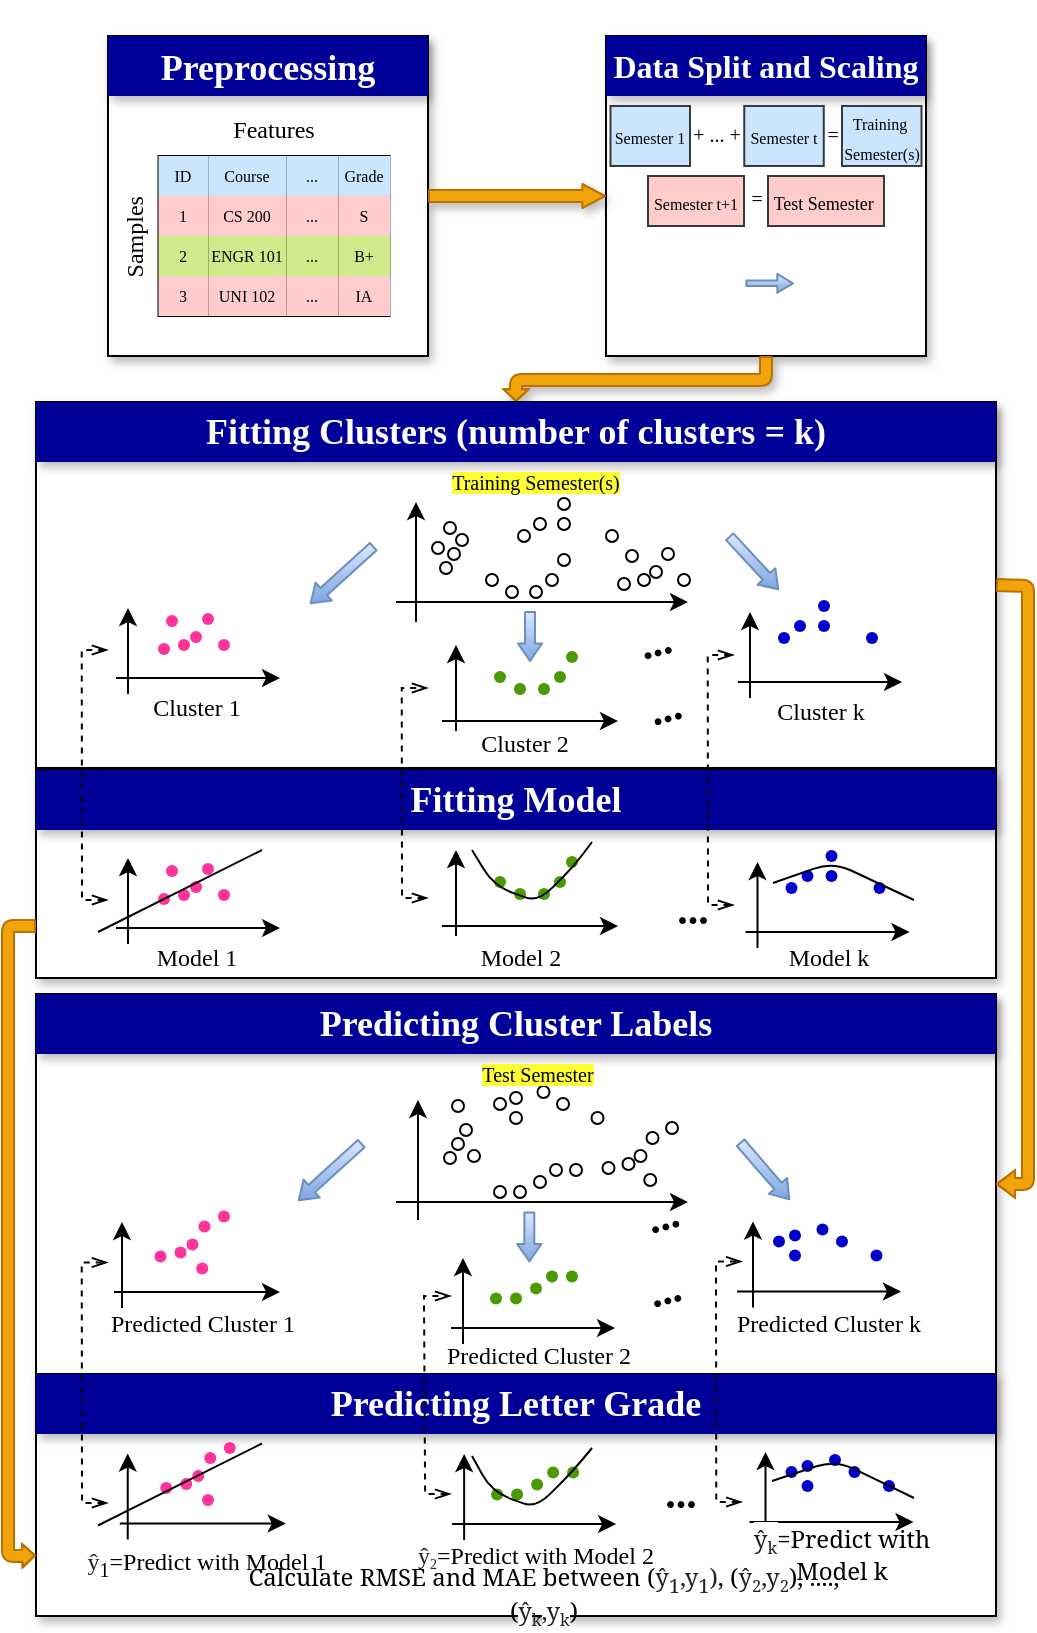 <mxfile version="13.6.5" type="device"><diagram id="G4FAwTnHhqbXyHDh22R3" name="Page-1"><mxGraphModel dx="817" dy="445" grid="1" gridSize="10" guides="1" tooltips="1" connect="1" arrows="1" fold="1" page="1" pageScale="1" pageWidth="667" pageHeight="880" math="0" shadow="0"><root><mxCell id="0"/><mxCell id="1" parent="0"/><mxCell id="lJ7cgsvqkVQHNOu__LcF-1" value="" style="rounded=0;whiteSpace=wrap;html=1;shadow=1;sketch=0;glass=0;" parent="1" vertex="1"><mxGeometry x="120" y="20" width="160" height="160" as="geometry"/></mxCell><mxCell id="lJ7cgsvqkVQHNOu__LcF-2" value="" style="rounded=0;whiteSpace=wrap;html=1;shadow=1;" parent="1" vertex="1"><mxGeometry x="369" y="20" width="160" height="160" as="geometry"/></mxCell><mxCell id="lJ7cgsvqkVQHNOu__LcF-3" value="&lt;p&gt;&lt;font color=&quot;#ffffff&quot; style=&quot;font-size: 18px&quot;&gt;Preprocessing&lt;/font&gt;&lt;/p&gt;" style="text;html=1;strokeColor=none;align=center;verticalAlign=middle;whiteSpace=wrap;rounded=0;fontFamily=Times New Roman;glass=0;shadow=1;fillColor=#000099;fontStyle=1;fontSize=20;" parent="1" vertex="1"><mxGeometry x="120" y="20" width="160" height="30" as="geometry"/></mxCell><mxCell id="lJ7cgsvqkVQHNOu__LcF-4" value="&lt;p&gt;&lt;font color=&quot;#ffffff&quot; style=&quot;font-size: 16px&quot; face=&quot;Times New Roman&quot;&gt;Data Split and Scaling&lt;/font&gt;&lt;/p&gt;" style="text;html=1;strokeColor=none;align=center;verticalAlign=middle;whiteSpace=wrap;rounded=0;fontFamily=Serif;glass=0;shadow=1;sketch=0;fillColor=#000099;fontStyle=1" parent="1" vertex="1"><mxGeometry x="369" y="20" width="160" height="30" as="geometry"/></mxCell><mxCell id="lJ7cgsvqkVQHNOu__LcF-5" value="" style="shape=flexArrow;endArrow=none;html=1;startArrow=block;endFill=0;entryX=0.5;entryY=1;entryDx=0;entryDy=0;fillColor=#f0a30a;strokeColor=#BD7000;exitX=0.5;exitY=0;exitDx=0;exitDy=0;shadow=1;width=6;startSize=1.605;startWidth=5.395;" parent="1" source="lJ7cgsvqkVQHNOu__LcF-11" target="lJ7cgsvqkVQHNOu__LcF-2" edge="1"><mxGeometry width="50" height="50" relative="1" as="geometry"><mxPoint x="334.0" y="266" as="sourcePoint"/><mxPoint x="449" y="182" as="targetPoint"/><Array as="points"><mxPoint x="324" y="192"/><mxPoint x="380" y="192"/><mxPoint x="449" y="192"/></Array></mxGeometry></mxCell><mxCell id="lJ7cgsvqkVQHNOu__LcF-7" value="" style="rounded=0;whiteSpace=wrap;html=1;fillColor=#FFFFFF;shadow=1;sketch=0;" parent="1" vertex="1"><mxGeometry x="84" y="203" width="480" height="183" as="geometry"/></mxCell><mxCell id="lJ7cgsvqkVQHNOu__LcF-8" value="" style="shape=flexArrow;endArrow=none;html=1;startArrow=block;endFill=0;entryX=1;entryY=0.5;entryDx=0;entryDy=0;fillColor=#f0a30a;strokeColor=#BD7000;exitX=0;exitY=0.5;exitDx=0;exitDy=0;shadow=1;startWidth=5;startSize=3.444;width=6;" parent="1" source="lJ7cgsvqkVQHNOu__LcF-2" target="lJ7cgsvqkVQHNOu__LcF-1" edge="1"><mxGeometry width="50" height="50" relative="1" as="geometry"><mxPoint x="307" y="120" as="sourcePoint"/><mxPoint x="453.0" y="40" as="targetPoint"/></mxGeometry></mxCell><mxCell id="lJ7cgsvqkVQHNOu__LcF-112" value="" style="shape=table;html=1;whiteSpace=wrap;startSize=0;container=1;collapsible=0;childLayout=tableLayout;rounded=0;shadow=0;glass=0;sketch=0;strokeColor=#000000;gradientColor=none;fontFamily=Serif;fillColor=none;strokeWidth=1;" parent="1" vertex="1"><mxGeometry x="145.25" y="80" width="115.5" height="80" as="geometry"/></mxCell><mxCell id="lJ7cgsvqkVQHNOu__LcF-113" value="" style="shape=partialRectangle;html=1;whiteSpace=wrap;collapsible=0;dropTarget=0;pointerEvents=0;fillColor=none;top=0;left=0;bottom=0;right=0;points=[[0,0.5],[1,0.5]];portConstraint=eastwest;" parent="lJ7cgsvqkVQHNOu__LcF-112" vertex="1"><mxGeometry width="115.5" height="20" as="geometry"/></mxCell><mxCell id="lJ7cgsvqkVQHNOu__LcF-114" value="&lt;font style=&quot;font-size: 8px;&quot;&gt;ID&lt;/font&gt;" style="shape=partialRectangle;html=1;whiteSpace=wrap;connectable=0;top=0;left=0;bottom=0;right=0;overflow=hidden;fillColor=#cce5ff;strokeColor=#36393d;fontFamily=Times New Roman;fontSize=8;" parent="lJ7cgsvqkVQHNOu__LcF-113" vertex="1"><mxGeometry width="25" height="20" as="geometry"/></mxCell><mxCell id="lJ7cgsvqkVQHNOu__LcF-115" value="&lt;font style=&quot;font-size: 8px;&quot;&gt;Course&lt;/font&gt;" style="shape=partialRectangle;html=1;whiteSpace=wrap;connectable=0;top=0;left=0;bottom=0;right=0;overflow=hidden;fillColor=#cce5ff;strokeColor=#36393d;fontFamily=Times New Roman;fontSize=8;" parent="lJ7cgsvqkVQHNOu__LcF-113" vertex="1"><mxGeometry x="25" width="39" height="20" as="geometry"/></mxCell><mxCell id="lJ7cgsvqkVQHNOu__LcF-116" value="..." style="shape=partialRectangle;html=1;whiteSpace=wrap;connectable=0;top=0;left=0;bottom=0;right=0;overflow=hidden;fillColor=#cce5ff;strokeColor=#36393d;fontFamily=Times New Roman;fontSize=8;" parent="lJ7cgsvqkVQHNOu__LcF-113" vertex="1"><mxGeometry x="64" width="26" height="20" as="geometry"/></mxCell><mxCell id="lJ7cgsvqkVQHNOu__LcF-138" value="&lt;font style=&quot;font-size: 8px;&quot;&gt;Grade&lt;/font&gt;" style="shape=partialRectangle;html=1;whiteSpace=wrap;connectable=0;top=0;left=0;bottom=0;right=0;overflow=hidden;fillColor=#cce5ff;strokeColor=#36393d;fontFamily=Times New Roman;fontSize=8;" parent="lJ7cgsvqkVQHNOu__LcF-113" vertex="1"><mxGeometry x="90" width="26" height="20" as="geometry"/></mxCell><mxCell id="lJ7cgsvqkVQHNOu__LcF-117" value="" style="shape=partialRectangle;html=1;whiteSpace=wrap;collapsible=0;dropTarget=0;pointerEvents=0;fillColor=none;top=0;left=0;bottom=0;right=0;points=[[0,0.5],[1,0.5]];portConstraint=eastwest;" parent="lJ7cgsvqkVQHNOu__LcF-112" vertex="1"><mxGeometry y="20" width="115.5" height="20" as="geometry"/></mxCell><mxCell id="lJ7cgsvqkVQHNOu__LcF-118" value="&lt;font style=&quot;font-size: 8px;&quot;&gt;1&lt;/font&gt;" style="shape=partialRectangle;html=1;whiteSpace=wrap;connectable=0;top=0;left=0;bottom=0;right=0;overflow=hidden;fillColor=#ffcccc;strokeColor=#36393d;fontFamily=Times New Roman;fontSize=8;" parent="lJ7cgsvqkVQHNOu__LcF-117" vertex="1"><mxGeometry width="25" height="20" as="geometry"/></mxCell><mxCell id="lJ7cgsvqkVQHNOu__LcF-119" value="&lt;font style=&quot;font-size: 8px;&quot;&gt;CS 200&lt;/font&gt;" style="shape=partialRectangle;html=1;whiteSpace=wrap;connectable=0;top=0;left=0;bottom=0;right=0;overflow=hidden;fillColor=#ffcccc;strokeColor=#36393d;fontFamily=Times New Roman;fontSize=8;" parent="lJ7cgsvqkVQHNOu__LcF-117" vertex="1"><mxGeometry x="25" width="39" height="20" as="geometry"/></mxCell><mxCell id="lJ7cgsvqkVQHNOu__LcF-120" value="&lt;font style=&quot;font-size: 8px;&quot;&gt;...&lt;/font&gt;" style="shape=partialRectangle;html=1;whiteSpace=wrap;connectable=0;top=0;left=0;bottom=0;right=0;overflow=hidden;fillColor=#ffcccc;strokeColor=#36393d;fontFamily=Times New Roman;fontSize=8;" parent="lJ7cgsvqkVQHNOu__LcF-117" vertex="1"><mxGeometry x="64" width="26" height="20" as="geometry"/></mxCell><mxCell id="lJ7cgsvqkVQHNOu__LcF-139" value="&lt;font style=&quot;font-size: 8px;&quot;&gt;S&lt;/font&gt;" style="shape=partialRectangle;html=1;whiteSpace=wrap;connectable=0;top=0;left=0;bottom=0;right=0;overflow=hidden;fillColor=#ffcccc;strokeColor=#36393d;fontFamily=Times New Roman;fontSize=8;" parent="lJ7cgsvqkVQHNOu__LcF-117" vertex="1"><mxGeometry x="90" width="26" height="20" as="geometry"/></mxCell><mxCell id="lJ7cgsvqkVQHNOu__LcF-121" value="" style="shape=partialRectangle;html=1;whiteSpace=wrap;collapsible=0;dropTarget=0;pointerEvents=0;fillColor=none;top=0;left=0;bottom=0;right=0;points=[[0,0.5],[1,0.5]];portConstraint=eastwest;" parent="lJ7cgsvqkVQHNOu__LcF-112" vertex="1"><mxGeometry y="40" width="115.5" height="20" as="geometry"/></mxCell><mxCell id="lJ7cgsvqkVQHNOu__LcF-122" value="&lt;font style=&quot;font-size: 8px;&quot;&gt;&lt;span style=&quot;font-size: 8px;&quot;&gt;2&lt;/span&gt;&lt;/font&gt;" style="shape=partialRectangle;html=1;whiteSpace=wrap;connectable=0;top=0;left=0;bottom=0;right=0;overflow=hidden;fillColor=#cdeb8b;strokeColor=#36393d;fontFamily=Times New Roman;fontSize=8;" parent="lJ7cgsvqkVQHNOu__LcF-121" vertex="1"><mxGeometry width="25" height="20" as="geometry"/></mxCell><mxCell id="lJ7cgsvqkVQHNOu__LcF-123" value="&lt;font style=&quot;font-size: 8px;&quot;&gt;ENGR 101&lt;/font&gt;" style="shape=partialRectangle;html=1;whiteSpace=wrap;connectable=0;top=0;left=0;bottom=0;right=0;overflow=hidden;fillColor=#cdeb8b;strokeColor=#36393d;fontFamily=Times New Roman;fontSize=8;" parent="lJ7cgsvqkVQHNOu__LcF-121" vertex="1"><mxGeometry x="25" width="39" height="20" as="geometry"/></mxCell><mxCell id="lJ7cgsvqkVQHNOu__LcF-124" value="&lt;font style=&quot;font-size: 8px;&quot;&gt;...&lt;/font&gt;" style="shape=partialRectangle;html=1;whiteSpace=wrap;connectable=0;top=0;left=0;bottom=0;right=0;overflow=hidden;fillColor=#cdeb8b;strokeColor=#36393d;fontFamily=Times New Roman;fontSize=8;" parent="lJ7cgsvqkVQHNOu__LcF-121" vertex="1"><mxGeometry x="64" width="26" height="20" as="geometry"/></mxCell><mxCell id="lJ7cgsvqkVQHNOu__LcF-140" value="&lt;font style=&quot;font-size: 8px;&quot;&gt;B+&lt;/font&gt;" style="shape=partialRectangle;html=1;whiteSpace=wrap;connectable=0;top=0;left=0;bottom=0;right=0;overflow=hidden;fillColor=#cdeb8b;strokeColor=#36393d;fontFamily=Times New Roman;fontSize=8;" parent="lJ7cgsvqkVQHNOu__LcF-121" vertex="1"><mxGeometry x="90" width="26" height="20" as="geometry"/></mxCell><mxCell id="lJ7cgsvqkVQHNOu__LcF-132" style="shape=partialRectangle;html=1;whiteSpace=wrap;collapsible=0;dropTarget=0;pointerEvents=0;fillColor=none;top=0;left=0;bottom=0;right=0;points=[[0,0.5],[1,0.5]];portConstraint=eastwest;" parent="lJ7cgsvqkVQHNOu__LcF-112" vertex="1"><mxGeometry y="60" width="115.5" height="20" as="geometry"/></mxCell><mxCell id="lJ7cgsvqkVQHNOu__LcF-133" value="&lt;font style=&quot;font-size: 8px;&quot;&gt;&lt;span style=&quot;font-size: 8px;&quot;&gt;3&lt;/span&gt;&lt;/font&gt;" style="shape=partialRectangle;html=1;whiteSpace=wrap;connectable=0;top=0;left=0;bottom=0;right=0;overflow=hidden;fillColor=#ffcccc;strokeColor=#36393d;fontFamily=Times New Roman;fontSize=8;" parent="lJ7cgsvqkVQHNOu__LcF-132" vertex="1"><mxGeometry width="25" height="20" as="geometry"/></mxCell><mxCell id="lJ7cgsvqkVQHNOu__LcF-134" value="&lt;font style=&quot;font-size: 8px;&quot;&gt;UNI 102&lt;/font&gt;" style="shape=partialRectangle;html=1;whiteSpace=wrap;connectable=0;top=0;left=0;bottom=0;right=0;overflow=hidden;fillColor=#ffcccc;strokeColor=#36393d;fontFamily=Times New Roman;fontSize=8;" parent="lJ7cgsvqkVQHNOu__LcF-132" vertex="1"><mxGeometry x="25" width="39" height="20" as="geometry"/></mxCell><mxCell id="lJ7cgsvqkVQHNOu__LcF-135" value="&lt;font style=&quot;font-size: 8px;&quot;&gt;...&lt;/font&gt;" style="shape=partialRectangle;html=1;whiteSpace=wrap;connectable=0;top=0;left=0;bottom=0;right=0;overflow=hidden;fillColor=#ffcccc;strokeColor=#36393d;fontFamily=Times New Roman;fontSize=8;" parent="lJ7cgsvqkVQHNOu__LcF-132" vertex="1"><mxGeometry x="64" width="26" height="20" as="geometry"/></mxCell><mxCell id="lJ7cgsvqkVQHNOu__LcF-141" value="&lt;font style=&quot;font-size: 8px;&quot;&gt;IA&lt;/font&gt;" style="shape=partialRectangle;html=1;whiteSpace=wrap;connectable=0;top=0;left=0;bottom=0;right=0;overflow=hidden;fillColor=#ffcccc;strokeColor=#36393d;fontFamily=Times New Roman;fontSize=8;" parent="lJ7cgsvqkVQHNOu__LcF-132" vertex="1"><mxGeometry x="90" width="26" height="20" as="geometry"/></mxCell><mxCell id="lJ7cgsvqkVQHNOu__LcF-9" value="" style="rounded=0;whiteSpace=wrap;html=1;fillColor=#FFFFFF;shadow=1;" parent="1" vertex="1"><mxGeometry x="84" y="499" width="480" height="190" as="geometry"/></mxCell><mxCell id="lJ7cgsvqkVQHNOu__LcF-11" value="&lt;p&gt;&lt;b&gt;&lt;font color=&quot;#ffffff&quot; style=&quot;font-size: 18px&quot; face=&quot;Times New Roman&quot;&gt;Fitting Clusters (number of clusters = k)&lt;/font&gt;&lt;/b&gt;&lt;/p&gt;" style="text;html=1;strokeColor=none;align=center;verticalAlign=middle;whiteSpace=wrap;rounded=0;fontFamily=Serif;glass=0;shadow=1;fillColor=#000099;" parent="1" vertex="1"><mxGeometry x="84" y="203" width="480" height="30" as="geometry"/></mxCell><mxCell id="lJ7cgsvqkVQHNOu__LcF-17" value="" style="endArrow=classic;html=1;fontFamily=Serif;" parent="1" edge="1"><mxGeometry width="50" height="50" relative="1" as="geometry"><mxPoint x="264" y="303.0" as="sourcePoint"/><mxPoint x="410" y="303" as="targetPoint"/></mxGeometry></mxCell><mxCell id="lJ7cgsvqkVQHNOu__LcF-18" value="" style="endArrow=classic;html=1;fontFamily=Serif;" parent="1" edge="1"><mxGeometry width="50" height="50" relative="1" as="geometry"><mxPoint x="274" y="313" as="sourcePoint"/><mxPoint x="274" y="253" as="targetPoint"/></mxGeometry></mxCell><mxCell id="lJ7cgsvqkVQHNOu__LcF-19" value="" style="ellipse;whiteSpace=wrap;html=1;fontFamily=Serif;aspect=fixed;fillColor=none;" parent="1" vertex="1"><mxGeometry x="288" y="263" width="6" height="6" as="geometry"/></mxCell><mxCell id="lJ7cgsvqkVQHNOu__LcF-20" value="" style="ellipse;whiteSpace=wrap;html=1;fontFamily=Serif;aspect=fixed;fillColor=none;" parent="1" vertex="1"><mxGeometry x="294" y="269" width="6" height="6" as="geometry"/></mxCell><mxCell id="lJ7cgsvqkVQHNOu__LcF-21" value="" style="ellipse;whiteSpace=wrap;html=1;fontFamily=Serif;aspect=fixed;fillColor=none;" parent="1" vertex="1"><mxGeometry x="290" y="276" width="6" height="6" as="geometry"/></mxCell><mxCell id="lJ7cgsvqkVQHNOu__LcF-22" value="" style="ellipse;whiteSpace=wrap;html=1;fontFamily=Serif;aspect=fixed;fillColor=none;" parent="1" vertex="1"><mxGeometry x="286" y="283" width="6" height="6" as="geometry"/></mxCell><mxCell id="lJ7cgsvqkVQHNOu__LcF-23" value="" style="ellipse;whiteSpace=wrap;html=1;fontFamily=Serif;aspect=fixed;fillColor=none;" parent="1" vertex="1"><mxGeometry x="282" y="273" width="6" height="6" as="geometry"/></mxCell><mxCell id="lJ7cgsvqkVQHNOu__LcF-25" value="" style="ellipse;whiteSpace=wrap;html=1;fontFamily=Serif;aspect=fixed;fillColor=none;" parent="1" vertex="1"><mxGeometry x="333" y="261" width="6" height="6" as="geometry"/></mxCell><mxCell id="lJ7cgsvqkVQHNOu__LcF-26" value="" style="ellipse;whiteSpace=wrap;html=1;fontFamily=Serif;aspect=fixed;fillColor=none;" parent="1" vertex="1"><mxGeometry x="325" y="267" width="6" height="6" as="geometry"/></mxCell><mxCell id="lJ7cgsvqkVQHNOu__LcF-27" value="" style="ellipse;whiteSpace=wrap;html=1;fontFamily=Serif;aspect=fixed;fillColor=none;" parent="1" vertex="1"><mxGeometry x="345" y="261" width="6" height="6" as="geometry"/></mxCell><mxCell id="lJ7cgsvqkVQHNOu__LcF-28" value="" style="ellipse;whiteSpace=wrap;html=1;fontFamily=Serif;aspect=fixed;fillColor=none;" parent="1" vertex="1"><mxGeometry x="369" y="267" width="6" height="6" as="geometry"/></mxCell><mxCell id="lJ7cgsvqkVQHNOu__LcF-29" value="" style="ellipse;whiteSpace=wrap;html=1;fontFamily=Serif;aspect=fixed;fillColor=none;" parent="1" vertex="1"><mxGeometry x="345" y="251" width="6" height="6" as="geometry"/></mxCell><mxCell id="lJ7cgsvqkVQHNOu__LcF-31" value="" style="ellipse;whiteSpace=wrap;html=1;fontFamily=Serif;aspect=fixed;fillColor=none;" parent="1" vertex="1"><mxGeometry x="309" y="289" width="6" height="6" as="geometry"/></mxCell><mxCell id="lJ7cgsvqkVQHNOu__LcF-32" value="" style="ellipse;whiteSpace=wrap;html=1;fontFamily=Serif;aspect=fixed;fillColor=none;" parent="1" vertex="1"><mxGeometry x="319" y="295" width="6" height="6" as="geometry"/></mxCell><mxCell id="lJ7cgsvqkVQHNOu__LcF-33" value="" style="ellipse;whiteSpace=wrap;html=1;fontFamily=Serif;aspect=fixed;fillColor=none;" parent="1" vertex="1"><mxGeometry x="331" y="295" width="6" height="6" as="geometry"/></mxCell><mxCell id="lJ7cgsvqkVQHNOu__LcF-34" value="" style="ellipse;whiteSpace=wrap;html=1;fontFamily=Serif;aspect=fixed;fillColor=none;" parent="1" vertex="1"><mxGeometry x="339" y="289" width="6" height="6" as="geometry"/></mxCell><mxCell id="lJ7cgsvqkVQHNOu__LcF-35" value="" style="ellipse;whiteSpace=wrap;html=1;fontFamily=Serif;aspect=fixed;fillColor=none;" parent="1" vertex="1"><mxGeometry x="345" y="279" width="6" height="6" as="geometry"/></mxCell><mxCell id="lJ7cgsvqkVQHNOu__LcF-36" value="" style="endArrow=classic;html=1;fontFamily=Serif;" parent="1" edge="1"><mxGeometry width="50" height="50" relative="1" as="geometry"><mxPoint x="124.0" y="341" as="sourcePoint"/><mxPoint x="206" y="341" as="targetPoint"/></mxGeometry></mxCell><mxCell id="lJ7cgsvqkVQHNOu__LcF-37" value="" style="endArrow=classic;html=1;fontFamily=Serif;" parent="1" edge="1"><mxGeometry width="50" height="50" relative="1" as="geometry"><mxPoint x="130.0" y="349" as="sourcePoint"/><mxPoint x="130" y="306" as="targetPoint"/></mxGeometry></mxCell><mxCell id="lJ7cgsvqkVQHNOu__LcF-38" value="" style="endArrow=classic;html=1;fontFamily=Serif;shape=flexArrow;fillColor=#dae8fc;strokeWidth=1;targetPerimeterSpacing=0;sourcePerimeterSpacing=0;width=4.966;endSize=2.585;startSize=2;shadow=0;sketch=0;rounded=1;endWidth=6.149;strokeColor=#6c8ebf;gradientColor=#7ea6e0;" parent="1" edge="1"><mxGeometry width="50" height="50" relative="1" as="geometry"><mxPoint x="253" y="275" as="sourcePoint"/><mxPoint x="221" y="304" as="targetPoint"/></mxGeometry></mxCell><mxCell id="lJ7cgsvqkVQHNOu__LcF-49" value="" style="endArrow=classic;html=1;fontFamily=Serif;" parent="1" edge="1"><mxGeometry width="50" height="50" relative="1" as="geometry"><mxPoint x="287" y="362.5" as="sourcePoint"/><mxPoint x="375" y="362.5" as="targetPoint"/></mxGeometry></mxCell><mxCell id="lJ7cgsvqkVQHNOu__LcF-50" value="" style="endArrow=classic;html=1;fontFamily=Serif;" parent="1" edge="1"><mxGeometry width="50" height="50" relative="1" as="geometry"><mxPoint x="294.0" y="367.5" as="sourcePoint"/><mxPoint x="294" y="324.5" as="targetPoint"/></mxGeometry></mxCell><mxCell id="lJ7cgsvqkVQHNOu__LcF-51" value="" style="ellipse;whiteSpace=wrap;html=1;fontFamily=Serif;aspect=fixed;strokeColor=none;fillColor=#4D9900;" parent="1" vertex="1"><mxGeometry x="313" y="337.5" width="6" height="6" as="geometry"/></mxCell><mxCell id="lJ7cgsvqkVQHNOu__LcF-52" value="" style="ellipse;whiteSpace=wrap;html=1;fontFamily=Serif;aspect=fixed;strokeColor=none;fillColor=#4D9900;" parent="1" vertex="1"><mxGeometry x="323" y="343.5" width="6" height="6" as="geometry"/></mxCell><mxCell id="lJ7cgsvqkVQHNOu__LcF-53" value="" style="ellipse;whiteSpace=wrap;html=1;fontFamily=Serif;aspect=fixed;fillColor=#4D9900;strokeColor=none;" parent="1" vertex="1"><mxGeometry x="335" y="343.5" width="6" height="6" as="geometry"/></mxCell><mxCell id="lJ7cgsvqkVQHNOu__LcF-54" value="" style="ellipse;whiteSpace=wrap;html=1;fontFamily=Serif;aspect=fixed;strokeColor=none;fillColor=#4D9900;" parent="1" vertex="1"><mxGeometry x="343" y="337.5" width="6" height="6" as="geometry"/></mxCell><mxCell id="lJ7cgsvqkVQHNOu__LcF-55" value="" style="ellipse;whiteSpace=wrap;html=1;fontFamily=Serif;aspect=fixed;strokeColor=none;fillColor=#4D9900;" parent="1" vertex="1"><mxGeometry x="349" y="327.5" width="6" height="6" as="geometry"/></mxCell><mxCell id="lJ7cgsvqkVQHNOu__LcF-56" value="" style="endArrow=classic;html=1;fontFamily=Serif;" parent="1" edge="1"><mxGeometry width="50" height="50" relative="1" as="geometry"><mxPoint x="435.0" y="343" as="sourcePoint"/><mxPoint x="517" y="343" as="targetPoint"/></mxGeometry></mxCell><mxCell id="lJ7cgsvqkVQHNOu__LcF-57" value="" style="endArrow=classic;html=1;fontFamily=Serif;" parent="1" edge="1"><mxGeometry width="50" height="50" relative="1" as="geometry"><mxPoint x="441.0" y="351" as="sourcePoint"/><mxPoint x="441" y="308" as="targetPoint"/></mxGeometry></mxCell><mxCell id="lJ7cgsvqkVQHNOu__LcF-58" value="" style="ellipse;whiteSpace=wrap;html=1;fontFamily=Serif;aspect=fixed;strokeColor=none;fillColor=#0000CC;" parent="1" vertex="1"><mxGeometry x="463" y="312" width="6" height="6" as="geometry"/></mxCell><mxCell id="lJ7cgsvqkVQHNOu__LcF-59" value="" style="ellipse;whiteSpace=wrap;html=1;fontFamily=Serif;aspect=fixed;strokeColor=none;fillColor=#0000CC;" parent="1" vertex="1"><mxGeometry x="455" y="318" width="6" height="6" as="geometry"/></mxCell><mxCell id="lJ7cgsvqkVQHNOu__LcF-60" value="" style="ellipse;whiteSpace=wrap;html=1;fontFamily=Serif;aspect=fixed;strokeColor=none;fillColor=#0000CC;" parent="1" vertex="1"><mxGeometry x="475" y="312" width="6" height="6" as="geometry"/></mxCell><mxCell id="lJ7cgsvqkVQHNOu__LcF-61" value="" style="ellipse;whiteSpace=wrap;html=1;fontFamily=Serif;aspect=fixed;strokeColor=none;fillColor=#0000CC;" parent="1" vertex="1"><mxGeometry x="499" y="318" width="6" height="6" as="geometry"/></mxCell><mxCell id="lJ7cgsvqkVQHNOu__LcF-62" value="" style="ellipse;whiteSpace=wrap;html=1;fontFamily=Serif;aspect=fixed;strokeColor=none;fillColor=#0000CC;" parent="1" vertex="1"><mxGeometry x="475" y="302" width="6" height="6" as="geometry"/></mxCell><mxCell id="lJ7cgsvqkVQHNOu__LcF-63" value="" style="ellipse;whiteSpace=wrap;html=1;fontFamily=Serif;aspect=fixed;fillColor=none;" parent="1" vertex="1"><mxGeometry x="385" y="289" width="6" height="6" as="geometry"/></mxCell><mxCell id="lJ7cgsvqkVQHNOu__LcF-64" value="" style="ellipse;whiteSpace=wrap;html=1;fontFamily=Serif;aspect=fixed;fillColor=none;" parent="1" vertex="1"><mxGeometry x="391" y="285" width="6" height="6" as="geometry"/></mxCell><mxCell id="lJ7cgsvqkVQHNOu__LcF-65" value="" style="ellipse;whiteSpace=wrap;html=1;fontFamily=Serif;aspect=fixed;fillColor=none;" parent="1" vertex="1"><mxGeometry x="405" y="289" width="6" height="6" as="geometry"/></mxCell><mxCell id="lJ7cgsvqkVQHNOu__LcF-66" value="" style="ellipse;whiteSpace=wrap;html=1;fontFamily=Serif;aspect=fixed;fillColor=none;" parent="1" vertex="1"><mxGeometry x="379" y="277" width="6" height="6" as="geometry"/></mxCell><mxCell id="lJ7cgsvqkVQHNOu__LcF-67" value="" style="ellipse;whiteSpace=wrap;html=1;fontFamily=Serif;aspect=fixed;fillColor=none;" parent="1" vertex="1"><mxGeometry x="375" y="291" width="6" height="6" as="geometry"/></mxCell><mxCell id="lJ7cgsvqkVQHNOu__LcF-68" value="" style="ellipse;whiteSpace=wrap;html=1;fontFamily=Serif;aspect=fixed;fillColor=none;" parent="1" vertex="1"><mxGeometry x="397" y="276" width="6" height="6" as="geometry"/></mxCell><mxCell id="lJ7cgsvqkVQHNOu__LcF-87" value="" style="ellipse;whiteSpace=wrap;html=1;fontFamily=Serif;aspect=fixed;strokeColor=none;fillColor=#FF3399;" parent="1" vertex="1"><mxGeometry x="155" y="321.5" width="6" height="6" as="geometry"/></mxCell><mxCell id="lJ7cgsvqkVQHNOu__LcF-88" value="" style="ellipse;whiteSpace=wrap;html=1;fontFamily=Serif;aspect=fixed;strokeColor=none;fillColor=#FF3399;" parent="1" vertex="1"><mxGeometry x="161" y="317.5" width="6" height="6" as="geometry"/></mxCell><mxCell id="lJ7cgsvqkVQHNOu__LcF-89" value="" style="ellipse;whiteSpace=wrap;html=1;fontFamily=Serif;aspect=fixed;strokeColor=none;fillColor=#FF3399;" parent="1" vertex="1"><mxGeometry x="175" y="321.5" width="6" height="6" as="geometry"/></mxCell><mxCell id="lJ7cgsvqkVQHNOu__LcF-90" value="" style="ellipse;whiteSpace=wrap;html=1;fontFamily=Serif;aspect=fixed;strokeColor=none;fillColor=#FF3399;" parent="1" vertex="1"><mxGeometry x="149" y="309.5" width="6" height="6" as="geometry"/></mxCell><mxCell id="lJ7cgsvqkVQHNOu__LcF-91" value="" style="ellipse;whiteSpace=wrap;html=1;fontFamily=Serif;aspect=fixed;strokeColor=none;fillColor=#FF3399;" parent="1" vertex="1"><mxGeometry x="145" y="323.5" width="6" height="6" as="geometry"/></mxCell><mxCell id="lJ7cgsvqkVQHNOu__LcF-92" value="" style="ellipse;whiteSpace=wrap;html=1;fontFamily=Serif;aspect=fixed;strokeColor=none;fillColor=#FF3399;" parent="1" vertex="1"><mxGeometry x="167" y="308.5" width="6" height="6" as="geometry"/></mxCell><mxCell id="lJ7cgsvqkVQHNOu__LcF-99" value="" style="endArrow=classic;html=1;fontFamily=Serif;shape=flexArrow;fillColor=#dae8fc;strokeWidth=1;targetPerimeterSpacing=0;sourcePerimeterSpacing=0;width=4.966;endSize=2.585;startSize=2;shadow=0;sketch=0;rounded=1;endWidth=6.149;strokeColor=#6c8ebf;gradientColor=#7ea6e0;" parent="1" edge="1"><mxGeometry width="50" height="50" relative="1" as="geometry"><mxPoint x="331" y="307.5" as="sourcePoint"/><mxPoint x="331" y="333" as="targetPoint"/></mxGeometry></mxCell><mxCell id="lJ7cgsvqkVQHNOu__LcF-100" value="" style="endArrow=classic;html=1;fontFamily=Serif;shape=flexArrow;fillColor=#dae8fc;strokeWidth=1;targetPerimeterSpacing=0;sourcePerimeterSpacing=0;width=4.966;endSize=2.585;startSize=2;shadow=0;sketch=0;rounded=1;endWidth=6.149;strokeColor=#6c8ebf;gradientColor=#7ea6e0;" parent="1" edge="1"><mxGeometry width="50" height="50" relative="1" as="geometry"><mxPoint x="430.5" y="270" as="sourcePoint"/><mxPoint x="455.5" y="297" as="targetPoint"/></mxGeometry></mxCell><mxCell id="lJ7cgsvqkVQHNOu__LcF-103" value="&lt;font face=&quot;Times New Roman&quot;&gt;Cluster 1&lt;/font&gt;" style="text;html=1;strokeColor=none;fillColor=none;align=center;verticalAlign=middle;whiteSpace=wrap;rounded=0;shadow=1;glass=0;sketch=0;fontFamily=Serif;" parent="1" vertex="1"><mxGeometry x="135.5" y="346" width="57" height="20" as="geometry"/></mxCell><mxCell id="lJ7cgsvqkVQHNOu__LcF-104" value="&lt;font face=&quot;Times New Roman&quot;&gt;Cluster 2&lt;/font&gt;" style="text;html=1;strokeColor=none;fillColor=none;align=center;verticalAlign=middle;whiteSpace=wrap;rounded=0;shadow=1;glass=0;sketch=0;fontFamily=Serif;" parent="1" vertex="1"><mxGeometry x="299.5" y="364" width="57" height="20" as="geometry"/></mxCell><mxCell id="lJ7cgsvqkVQHNOu__LcF-106" value="&lt;font face=&quot;Times New Roman&quot;&gt;Cluster k&lt;/font&gt;" style="text;html=1;strokeColor=none;fillColor=none;align=center;verticalAlign=middle;whiteSpace=wrap;rounded=0;shadow=1;glass=0;sketch=0;fontFamily=Serif;" parent="1" vertex="1"><mxGeometry x="448" y="348" width="57" height="20" as="geometry"/></mxCell><mxCell id="lJ7cgsvqkVQHNOu__LcF-108" value="&lt;p&gt;&lt;b&gt;&lt;font color=&quot;#ffffff&quot; style=&quot;font-size: 18px&quot; face=&quot;Times New Roman&quot;&gt;Predicting Cluster Labels&lt;/font&gt;&lt;/b&gt;&lt;/p&gt;" style="text;html=1;strokeColor=none;align=center;verticalAlign=middle;whiteSpace=wrap;rounded=0;fontFamily=Serif;glass=0;shadow=1;fillColor=#000099;" parent="1" vertex="1"><mxGeometry x="84" y="499" width="480" height="30" as="geometry"/></mxCell><mxCell id="lJ7cgsvqkVQHNOu__LcF-136" value="Samples" style="text;html=1;strokeColor=none;fillColor=none;align=center;verticalAlign=middle;whiteSpace=wrap;rounded=0;shadow=0;glass=0;sketch=0;fontFamily=Times New Roman;direction=south;horizontal=0;" parent="1" vertex="1"><mxGeometry x="126" y="95" width="14.75" height="50" as="geometry"/></mxCell><mxCell id="lJ7cgsvqkVQHNOu__LcF-137" value="Features" style="text;html=1;strokeColor=none;fillColor=none;align=center;verticalAlign=middle;whiteSpace=wrap;rounded=0;shadow=0;glass=0;sketch=0;fontFamily=Times New Roman;direction=west;horizontal=1;" parent="1" vertex="1"><mxGeometry x="177.995" y="59.995" width="50" height="14.75" as="geometry"/></mxCell><mxCell id="lJ7cgsvqkVQHNOu__LcF-144" value="&lt;font style=&quot;line-height: 150% ; font-size: 8px&quot; face=&quot;Times New Roman&quot;&gt;Semester 1&lt;/font&gt;" style="rounded=0;whiteSpace=wrap;html=1;shadow=0;glass=0;sketch=0;strokeColor=#36393d;strokeWidth=1;fillColor=#cce5ff;fontFamily=Serif;" parent="1" vertex="1"><mxGeometry x="371.25" y="54.99" width="39.75" height="30" as="geometry"/></mxCell><mxCell id="lJ7cgsvqkVQHNOu__LcF-145" value="&lt;font style=&quot;font-size: 8px&quot; face=&quot;Times New Roman&quot;&gt;Semester t+1&lt;/font&gt;" style="rounded=0;whiteSpace=wrap;html=1;shadow=0;glass=0;sketch=0;strokeColor=#36393d;strokeWidth=1;fillColor=#ffcccc;fontFamily=Serif;" parent="1" vertex="1"><mxGeometry x="390" y="90" width="48" height="25" as="geometry"/></mxCell><mxCell id="lJ7cgsvqkVQHNOu__LcF-146" value="&lt;font style=&quot;font-size: 8px&quot; face=&quot;Times New Roman&quot;&gt;Semester t&lt;/font&gt;" style="rounded=0;whiteSpace=wrap;html=1;shadow=0;glass=0;sketch=0;strokeColor=#36393d;strokeWidth=1;fillColor=#cce5ff;fontFamily=Serif;" parent="1" vertex="1"><mxGeometry x="438.13" y="54.99" width="39.75" height="30" as="geometry"/></mxCell><mxCell id="lJ7cgsvqkVQHNOu__LcF-148" value="&lt;span style=&quot;font-weight: normal&quot;&gt;&lt;font style=&quot;font-size: 10px&quot; face=&quot;Times New Roman&quot;&gt;+ ... +&lt;/font&gt;&lt;/span&gt;" style="text;strokeColor=none;fillColor=none;html=1;fontSize=24;fontStyle=1;verticalAlign=middle;align=center;rounded=0;shadow=0;glass=0;sketch=0;" parent="1" vertex="1"><mxGeometry x="409.13" y="59.74" width="29" height="10" as="geometry"/></mxCell><mxCell id="lJ7cgsvqkVQHNOu__LcF-149" value="&lt;font style=&quot;font-size: 8px&quot; face=&quot;Times New Roman&quot;&gt;Training&amp;nbsp; Semester(s)&lt;/font&gt;" style="rounded=0;whiteSpace=wrap;html=1;shadow=0;glass=0;sketch=0;strokeColor=#36393d;strokeWidth=1;fillColor=#cce5ff;fontFamily=Serif;" parent="1" vertex="1"><mxGeometry x="487" y="54.99" width="39.75" height="30" as="geometry"/></mxCell><mxCell id="lJ7cgsvqkVQHNOu__LcF-150" value="&lt;span style=&quot;font-weight: normal&quot;&gt;&lt;font style=&quot;font-size: 10px&quot; face=&quot;Times New Roman&quot;&gt;=&lt;/font&gt;&lt;/span&gt;" style="text;strokeColor=none;fillColor=none;html=1;fontSize=24;fontStyle=1;verticalAlign=middle;align=center;rounded=0;shadow=0;glass=0;sketch=0;" parent="1" vertex="1"><mxGeometry x="478" y="59.74" width="7" height="10" as="geometry"/></mxCell><mxCell id="lJ7cgsvqkVQHNOu__LcF-151" value="&lt;span style=&quot;font-weight: normal&quot;&gt;&lt;font style=&quot;font-size: 10px&quot; face=&quot;Times New Roman&quot;&gt;=&lt;/font&gt;&lt;/span&gt;" style="text;strokeColor=none;fillColor=none;html=1;fontSize=24;fontStyle=1;verticalAlign=middle;align=center;rounded=0;shadow=0;glass=0;sketch=0;" parent="1" vertex="1"><mxGeometry x="440" y="92" width="7" height="10" as="geometry"/></mxCell><mxCell id="lJ7cgsvqkVQHNOu__LcF-152" value="&lt;font style=&quot;font-size: 9px&quot; face=&quot;Times New Roman&quot;&gt;Test Semester&amp;nbsp;&lt;/font&gt;" style="rounded=0;whiteSpace=wrap;html=1;shadow=0;glass=0;sketch=0;strokeColor=#36393d;strokeWidth=1;fillColor=#ffcccc;fontFamily=Serif;" parent="1" vertex="1"><mxGeometry x="450" y="90" width="58" height="25" as="geometry"/></mxCell><mxCell id="lJ7cgsvqkVQHNOu__LcF-162" value="" style="endArrow=classic;html=1;fontFamily=Serif;shape=flexArrow;fillColor=#dae8fc;strokeWidth=1;targetPerimeterSpacing=0;sourcePerimeterSpacing=0;width=2.793;endSize=2.289;startSize=2;shadow=0;sketch=0;rounded=1;endWidth=5.61;strokeColor=#6c8ebf;gradientColor=#7ea6e0;" parent="1" edge="1"><mxGeometry width="50" height="50" relative="1" as="geometry"><mxPoint x="438.69" y="143.66" as="sourcePoint"/><mxPoint x="463" y="143.66" as="targetPoint"/></mxGeometry></mxCell><mxCell id="lJ7cgsvqkVQHNOu__LcF-164" value="" style="endArrow=classic;html=1;fontFamily=Serif;" parent="1" edge="1"><mxGeometry width="50" height="50" relative="1" as="geometry"><mxPoint x="264" y="603" as="sourcePoint"/><mxPoint x="410" y="603" as="targetPoint"/></mxGeometry></mxCell><mxCell id="lJ7cgsvqkVQHNOu__LcF-165" value="" style="endArrow=classic;html=1;fontFamily=Serif;" parent="1" edge="1"><mxGeometry width="50" height="50" relative="1" as="geometry"><mxPoint x="275.0" y="612" as="sourcePoint"/><mxPoint x="275.0" y="552" as="targetPoint"/></mxGeometry></mxCell><mxCell id="lJ7cgsvqkVQHNOu__LcF-166" value="" style="ellipse;whiteSpace=wrap;html=1;fontFamily=Serif;aspect=fixed;fillColor=none;" parent="1" vertex="1"><mxGeometry x="292" y="552" width="6" height="6" as="geometry"/></mxCell><mxCell id="lJ7cgsvqkVQHNOu__LcF-167" value="" style="ellipse;whiteSpace=wrap;html=1;fontFamily=Serif;aspect=fixed;fillColor=none;" parent="1" vertex="1"><mxGeometry x="296" y="564" width="6" height="6" as="geometry"/></mxCell><mxCell id="lJ7cgsvqkVQHNOu__LcF-168" value="" style="ellipse;whiteSpace=wrap;html=1;fontFamily=Serif;aspect=fixed;fillColor=none;" parent="1" vertex="1"><mxGeometry x="292" y="571" width="6" height="6" as="geometry"/></mxCell><mxCell id="lJ7cgsvqkVQHNOu__LcF-169" value="" style="ellipse;whiteSpace=wrap;html=1;fontFamily=Serif;aspect=fixed;fillColor=none;" parent="1" vertex="1"><mxGeometry x="288" y="578" width="6" height="6" as="geometry"/></mxCell><mxCell id="lJ7cgsvqkVQHNOu__LcF-170" value="" style="ellipse;whiteSpace=wrap;html=1;fontFamily=Serif;aspect=fixed;fillColor=none;" parent="1" vertex="1"><mxGeometry x="300" y="577" width="6" height="6" as="geometry"/></mxCell><mxCell id="lJ7cgsvqkVQHNOu__LcF-175" value="" style="ellipse;whiteSpace=wrap;html=1;fontFamily=Serif;aspect=fixed;fillColor=none;" parent="1" vertex="1"><mxGeometry x="313" y="595" width="6" height="6" as="geometry"/></mxCell><mxCell id="lJ7cgsvqkVQHNOu__LcF-176" value="" style="ellipse;whiteSpace=wrap;html=1;fontFamily=Serif;aspect=fixed;fillColor=none;" parent="1" vertex="1"><mxGeometry x="323" y="595" width="6" height="6" as="geometry"/></mxCell><mxCell id="lJ7cgsvqkVQHNOu__LcF-177" value="" style="ellipse;whiteSpace=wrap;html=1;fontFamily=Serif;aspect=fixed;fillColor=none;" parent="1" vertex="1"><mxGeometry x="333" y="590" width="6" height="6" as="geometry"/></mxCell><mxCell id="lJ7cgsvqkVQHNOu__LcF-178" value="" style="ellipse;whiteSpace=wrap;html=1;fontFamily=Serif;aspect=fixed;fillColor=none;" parent="1" vertex="1"><mxGeometry x="341" y="584" width="6" height="6" as="geometry"/></mxCell><mxCell id="lJ7cgsvqkVQHNOu__LcF-179" value="" style="ellipse;whiteSpace=wrap;html=1;fontFamily=Serif;aspect=fixed;fillColor=none;" parent="1" vertex="1"><mxGeometry x="351" y="584" width="6" height="6" as="geometry"/></mxCell><mxCell id="lJ7cgsvqkVQHNOu__LcF-180" value="" style="ellipse;whiteSpace=wrap;html=1;fontFamily=Serif;aspect=fixed;fillColor=none;" parent="1" vertex="1"><mxGeometry x="313" y="551" width="6" height="6" as="geometry"/></mxCell><mxCell id="lJ7cgsvqkVQHNOu__LcF-181" value="" style="ellipse;whiteSpace=wrap;html=1;fontFamily=Serif;aspect=fixed;fillColor=none;" parent="1" vertex="1"><mxGeometry x="361.75" y="558" width="6" height="6" as="geometry"/></mxCell><mxCell id="lJ7cgsvqkVQHNOu__LcF-182" value="" style="ellipse;whiteSpace=wrap;html=1;fontFamily=Serif;aspect=fixed;fillColor=none;" parent="1" vertex="1"><mxGeometry x="344.5" y="551" width="6" height="6" as="geometry"/></mxCell><mxCell id="lJ7cgsvqkVQHNOu__LcF-183" value="" style="ellipse;whiteSpace=wrap;html=1;fontFamily=Serif;aspect=fixed;fillColor=none;" parent="1" vertex="1"><mxGeometry x="321" y="548" width="6" height="6" as="geometry"/></mxCell><mxCell id="lJ7cgsvqkVQHNOu__LcF-184" value="" style="ellipse;whiteSpace=wrap;html=1;fontFamily=Serif;aspect=fixed;fillColor=none;" parent="1" vertex="1"><mxGeometry x="321" y="558" width="6" height="6" as="geometry"/></mxCell><mxCell id="lJ7cgsvqkVQHNOu__LcF-185" value="" style="ellipse;whiteSpace=wrap;html=1;fontFamily=Serif;aspect=fixed;fillColor=none;" parent="1" vertex="1"><mxGeometry x="334.75" y="545" width="6" height="6" as="geometry"/></mxCell><mxCell id="lJ7cgsvqkVQHNOu__LcF-188" value="" style="endArrow=classic;html=1;fontFamily=Serif;" parent="1" edge="1"><mxGeometry width="50" height="50" relative="1" as="geometry"><mxPoint x="434.5" y="647.75" as="sourcePoint"/><mxPoint x="516.5" y="647.75" as="targetPoint"/></mxGeometry></mxCell><mxCell id="lJ7cgsvqkVQHNOu__LcF-189" value="" style="endArrow=classic;html=1;fontFamily=Serif;" parent="1" edge="1"><mxGeometry width="50" height="50" relative="1" as="geometry"><mxPoint x="442.5" y="655.75" as="sourcePoint"/><mxPoint x="442.5" y="612.75" as="targetPoint"/></mxGeometry></mxCell><mxCell id="lJ7cgsvqkVQHNOu__LcF-190" value="" style="endArrow=classic;html=1;fontFamily=Serif;" parent="1" edge="1"><mxGeometry width="50" height="50" relative="1" as="geometry"><mxPoint x="291.5" y="666" as="sourcePoint"/><mxPoint x="373.5" y="666" as="targetPoint"/></mxGeometry></mxCell><mxCell id="lJ7cgsvqkVQHNOu__LcF-191" value="" style="endArrow=classic;html=1;fontFamily=Serif;" parent="1" edge="1"><mxGeometry width="50" height="50" relative="1" as="geometry"><mxPoint x="297.5" y="674" as="sourcePoint"/><mxPoint x="297.5" y="631" as="targetPoint"/></mxGeometry></mxCell><mxCell id="lJ7cgsvqkVQHNOu__LcF-192" value="" style="endArrow=classic;html=1;fontFamily=Serif;" parent="1" edge="1"><mxGeometry width="50" height="50" relative="1" as="geometry"><mxPoint x="123" y="648" as="sourcePoint"/><mxPoint x="206" y="648" as="targetPoint"/></mxGeometry></mxCell><mxCell id="lJ7cgsvqkVQHNOu__LcF-193" value="" style="endArrow=classic;html=1;fontFamily=Serif;" parent="1" edge="1"><mxGeometry width="50" height="50" relative="1" as="geometry"><mxPoint x="126.99" y="656" as="sourcePoint"/><mxPoint x="126.99" y="613" as="targetPoint"/></mxGeometry></mxCell><mxCell id="lJ7cgsvqkVQHNOu__LcF-196" value="" style="endArrow=classic;html=1;fontFamily=Serif;shape=flexArrow;fillColor=#dae8fc;strokeWidth=1;targetPerimeterSpacing=0;sourcePerimeterSpacing=0;width=4.966;endSize=2.585;startSize=2;shadow=0;sketch=0;rounded=1;endWidth=6.149;strokeColor=#6c8ebf;gradientColor=#7ea6e0;" parent="1" edge="1"><mxGeometry width="50" height="50" relative="1" as="geometry"><mxPoint x="436" y="573" as="sourcePoint"/><mxPoint x="461" y="602" as="targetPoint"/></mxGeometry></mxCell><mxCell id="lJ7cgsvqkVQHNOu__LcF-197" value="" style="ellipse;whiteSpace=wrap;html=1;fontFamily=Serif;aspect=fixed;strokeColor=none;fillColor=#0000CC;" parent="1" vertex="1"><mxGeometry x="452.5" y="619.75" width="6" height="6" as="geometry"/></mxCell><mxCell id="lJ7cgsvqkVQHNOu__LcF-198" value="" style="ellipse;whiteSpace=wrap;html=1;fontFamily=Serif;aspect=fixed;strokeColor=none;fillColor=#0000CC;" parent="1" vertex="1"><mxGeometry x="501.25" y="626.75" width="6" height="6" as="geometry"/></mxCell><mxCell id="lJ7cgsvqkVQHNOu__LcF-199" value="" style="ellipse;whiteSpace=wrap;html=1;fontFamily=Serif;aspect=fixed;strokeColor=none;fillColor=#0000CC;" parent="1" vertex="1"><mxGeometry x="484" y="619.75" width="6" height="6" as="geometry"/></mxCell><mxCell id="lJ7cgsvqkVQHNOu__LcF-200" value="" style="ellipse;whiteSpace=wrap;html=1;fontFamily=Serif;aspect=fixed;strokeColor=none;fillColor=#0000CC;" parent="1" vertex="1"><mxGeometry x="460.5" y="616.75" width="6" height="6" as="geometry"/></mxCell><mxCell id="lJ7cgsvqkVQHNOu__LcF-201" value="" style="ellipse;whiteSpace=wrap;html=1;fontFamily=Serif;aspect=fixed;strokeColor=none;fillColor=#0000CC;" parent="1" vertex="1"><mxGeometry x="460.5" y="626.75" width="6" height="6" as="geometry"/></mxCell><mxCell id="lJ7cgsvqkVQHNOu__LcF-202" value="" style="ellipse;whiteSpace=wrap;html=1;fontFamily=Serif;aspect=fixed;strokeColor=none;fillColor=#0000CC;" parent="1" vertex="1"><mxGeometry x="474.25" y="613.75" width="6" height="6" as="geometry"/></mxCell><mxCell id="lJ7cgsvqkVQHNOu__LcF-205" value="" style="ellipse;whiteSpace=wrap;html=1;fontFamily=Serif;aspect=fixed;strokeColor=none;fillColor=#FF3399;" parent="1" vertex="1"><mxGeometry x="153.25" y="625.25" width="6" height="6" as="geometry"/></mxCell><mxCell id="lJ7cgsvqkVQHNOu__LcF-206" value="" style="ellipse;whiteSpace=wrap;html=1;fontFamily=Serif;aspect=fixed;strokeColor=none;fillColor=#FF3399;" parent="1" vertex="1"><mxGeometry x="159.25" y="621.25" width="6" height="6" as="geometry"/></mxCell><mxCell id="lJ7cgsvqkVQHNOu__LcF-207" value="" style="ellipse;whiteSpace=wrap;html=1;fontFamily=Serif;aspect=fixed;strokeColor=none;fillColor=#FF3399;" parent="1" vertex="1"><mxGeometry x="175" y="607.25" width="6" height="6" as="geometry"/></mxCell><mxCell id="lJ7cgsvqkVQHNOu__LcF-208" value="" style="ellipse;whiteSpace=wrap;html=1;fontFamily=Serif;aspect=fixed;strokeColor=none;fillColor=#FF3399;" parent="1" vertex="1"><mxGeometry x="164.12" y="633.25" width="6" height="6" as="geometry"/></mxCell><mxCell id="lJ7cgsvqkVQHNOu__LcF-209" value="" style="ellipse;whiteSpace=wrap;html=1;fontFamily=Serif;aspect=fixed;strokeColor=none;fillColor=#FF3399;" parent="1" vertex="1"><mxGeometry x="143.25" y="627.25" width="6" height="6" as="geometry"/></mxCell><mxCell id="lJ7cgsvqkVQHNOu__LcF-210" value="" style="ellipse;whiteSpace=wrap;html=1;fontFamily=Serif;aspect=fixed;strokeColor=none;fillColor=#FF3399;" parent="1" vertex="1"><mxGeometry x="165.25" y="612.25" width="6" height="6" as="geometry"/></mxCell><mxCell id="lJ7cgsvqkVQHNOu__LcF-211" value="" style="ellipse;whiteSpace=wrap;html=1;fontFamily=Serif;aspect=fixed;strokeColor=none;fillColor=#4D9900;" parent="1" vertex="1"><mxGeometry x="311" y="648.25" width="6" height="6" as="geometry"/></mxCell><mxCell id="lJ7cgsvqkVQHNOu__LcF-212" value="" style="ellipse;whiteSpace=wrap;html=1;fontFamily=Serif;aspect=fixed;strokeColor=none;fillColor=#4D9900;" parent="1" vertex="1"><mxGeometry x="321" y="648.25" width="6" height="6" as="geometry"/></mxCell><mxCell id="lJ7cgsvqkVQHNOu__LcF-213" value="" style="ellipse;whiteSpace=wrap;html=1;fontFamily=Serif;aspect=fixed;fillColor=#4D9900;strokeColor=none;" parent="1" vertex="1"><mxGeometry x="331" y="643.25" width="6" height="6" as="geometry"/></mxCell><mxCell id="lJ7cgsvqkVQHNOu__LcF-214" value="" style="ellipse;whiteSpace=wrap;html=1;fontFamily=Serif;aspect=fixed;strokeColor=none;fillColor=#4D9900;" parent="1" vertex="1"><mxGeometry x="339" y="637.25" width="6" height="6" as="geometry"/></mxCell><mxCell id="lJ7cgsvqkVQHNOu__LcF-215" value="" style="ellipse;whiteSpace=wrap;html=1;fontFamily=Serif;aspect=fixed;strokeColor=none;fillColor=#4D9900;" parent="1" vertex="1"><mxGeometry x="349" y="637.25" width="6" height="6" as="geometry"/></mxCell><mxCell id="lJ7cgsvqkVQHNOu__LcF-216" value="" style="ellipse;whiteSpace=wrap;html=1;fontFamily=Serif;aspect=fixed;fillColor=none;" parent="1" vertex="1"><mxGeometry x="377.25" y="581" width="6" height="6" as="geometry"/></mxCell><mxCell id="lJ7cgsvqkVQHNOu__LcF-217" value="" style="ellipse;whiteSpace=wrap;html=1;fontFamily=Serif;aspect=fixed;fillColor=none;" parent="1" vertex="1"><mxGeometry x="383.25" y="577" width="6" height="6" as="geometry"/></mxCell><mxCell id="lJ7cgsvqkVQHNOu__LcF-218" value="" style="ellipse;whiteSpace=wrap;html=1;fontFamily=Serif;aspect=fixed;fillColor=none;" parent="1" vertex="1"><mxGeometry x="399" y="563" width="6" height="6" as="geometry"/></mxCell><mxCell id="lJ7cgsvqkVQHNOu__LcF-219" value="" style="ellipse;whiteSpace=wrap;html=1;fontFamily=Serif;aspect=fixed;fillColor=none;" parent="1" vertex="1"><mxGeometry x="388.12" y="589" width="6" height="6" as="geometry"/></mxCell><mxCell id="lJ7cgsvqkVQHNOu__LcF-220" value="" style="ellipse;whiteSpace=wrap;html=1;fontFamily=Serif;aspect=fixed;fillColor=none;" parent="1" vertex="1"><mxGeometry x="367.25" y="583" width="6" height="6" as="geometry"/></mxCell><mxCell id="lJ7cgsvqkVQHNOu__LcF-221" value="" style="ellipse;whiteSpace=wrap;html=1;fontFamily=Serif;aspect=fixed;fillColor=none;" parent="1" vertex="1"><mxGeometry x="389.25" y="568" width="6" height="6" as="geometry"/></mxCell><mxCell id="lJ7cgsvqkVQHNOu__LcF-222" value="" style="endArrow=classic;html=1;fontFamily=Serif;shape=flexArrow;fillColor=#dae8fc;strokeWidth=1;targetPerimeterSpacing=0;sourcePerimeterSpacing=0;width=4.966;endSize=2.585;startSize=2;shadow=0;sketch=0;rounded=1;endWidth=6.149;strokeColor=#6c8ebf;gradientColor=#7ea6e0;" parent="1" edge="1"><mxGeometry width="50" height="50" relative="1" as="geometry"><mxPoint x="330.67" y="607.75" as="sourcePoint"/><mxPoint x="330.67" y="633.25" as="targetPoint"/></mxGeometry></mxCell><mxCell id="lJ7cgsvqkVQHNOu__LcF-223" value="" style="endArrow=classic;html=1;fontFamily=Serif;shape=flexArrow;fillColor=#dae8fc;strokeWidth=1;targetPerimeterSpacing=0;sourcePerimeterSpacing=0;width=4.966;endSize=2.585;startSize=2;shadow=0;sketch=0;rounded=1;endWidth=6.149;strokeColor=#6c8ebf;gradientColor=#7ea6e0;" parent="1" edge="1"><mxGeometry width="50" height="50" relative="1" as="geometry"><mxPoint x="247" y="573.5" as="sourcePoint"/><mxPoint x="215" y="602.5" as="targetPoint"/></mxGeometry></mxCell><mxCell id="YVuDr38BrT8nUSKV9W-8-1" value="&lt;b&gt;&lt;font style=&quot;font-size: 21px&quot; face=&quot;Times New Roman&quot;&gt;...&lt;/font&gt;&lt;/b&gt;" style="text;html=1;strokeColor=none;fillColor=none;align=center;verticalAlign=middle;whiteSpace=wrap;rounded=0;rotation=-15;" parent="1" vertex="1"><mxGeometry x="384.38" y="314.5" width="19.25" height="16" as="geometry"/></mxCell><mxCell id="YVuDr38BrT8nUSKV9W-8-2" value="&lt;b&gt;&lt;font style=&quot;font-size: 21px&quot; face=&quot;Times New Roman&quot;&gt;...&lt;/font&gt;&lt;/b&gt;" style="text;html=1;strokeColor=none;fillColor=none;align=center;verticalAlign=middle;whiteSpace=wrap;rounded=0;rotation=-15;" parent="1" vertex="1"><mxGeometry x="389.25" y="347.5" width="19.25" height="16" as="geometry"/></mxCell><mxCell id="YVuDr38BrT8nUSKV9W-8-3" value="&lt;b&gt;&lt;font style=&quot;font-size: 21px&quot; face=&quot;Times New Roman&quot;&gt;...&lt;/font&gt;&lt;/b&gt;" style="text;html=1;strokeColor=none;fillColor=none;align=center;verticalAlign=middle;whiteSpace=wrap;rounded=0;rotation=-15;" parent="1" vertex="1"><mxGeometry x="388.12" y="602.25" width="19.25" height="16" as="geometry"/></mxCell><mxCell id="YVuDr38BrT8nUSKV9W-8-4" value="&lt;b&gt;&lt;font style=&quot;font-size: 21px&quot; face=&quot;Times New Roman&quot;&gt;...&lt;/font&gt;&lt;/b&gt;" style="text;html=1;strokeColor=none;fillColor=none;align=center;verticalAlign=middle;whiteSpace=wrap;rounded=0;rotation=-15;" parent="1" vertex="1"><mxGeometry x="389.25" y="639.25" width="19.25" height="16" as="geometry"/></mxCell><mxCell id="YVuDr38BrT8nUSKV9W-8-10" value="" style="rounded=0;whiteSpace=wrap;html=1;glass=0;fontFamily=Times New Roman;fontSize=20;shadow=1;" parent="1" vertex="1"><mxGeometry x="84" y="387" width="480" height="104" as="geometry"/></mxCell><mxCell id="YVuDr38BrT8nUSKV9W-8-12" value="&lt;p&gt;&lt;b&gt;&lt;font color=&quot;#ffffff&quot; style=&quot;font-size: 18px&quot; face=&quot;Times New Roman&quot;&gt;Fitting Model&lt;/font&gt;&lt;/b&gt;&lt;/p&gt;" style="text;html=1;strokeColor=none;align=center;verticalAlign=middle;whiteSpace=wrap;rounded=0;fontFamily=Serif;glass=0;shadow=1;fillColor=#000099;" parent="1" vertex="1"><mxGeometry x="84" y="387" width="480" height="30" as="geometry"/></mxCell><mxCell id="YVuDr38BrT8nUSKV9W-8-24" value="" style="endArrow=classic;html=1;fontFamily=Serif;" parent="1" edge="1"><mxGeometry width="50" height="50" relative="1" as="geometry"><mxPoint x="124.0" y="466.0" as="sourcePoint"/><mxPoint x="206" y="466.0" as="targetPoint"/></mxGeometry></mxCell><mxCell id="YVuDr38BrT8nUSKV9W-8-25" value="" style="endArrow=classic;html=1;fontFamily=Serif;" parent="1" edge="1"><mxGeometry width="50" height="50" relative="1" as="geometry"><mxPoint x="130.0" y="474" as="sourcePoint"/><mxPoint x="130" y="431" as="targetPoint"/></mxGeometry></mxCell><mxCell id="YVuDr38BrT8nUSKV9W-8-26" value="" style="ellipse;whiteSpace=wrap;html=1;fontFamily=Serif;aspect=fixed;strokeColor=none;fillColor=#FF3399;" parent="1" vertex="1"><mxGeometry x="155" y="446.5" width="6" height="6" as="geometry"/></mxCell><mxCell id="YVuDr38BrT8nUSKV9W-8-27" value="" style="ellipse;whiteSpace=wrap;html=1;fontFamily=Serif;aspect=fixed;strokeColor=none;fillColor=#FF3399;" parent="1" vertex="1"><mxGeometry x="161" y="442.5" width="6" height="6" as="geometry"/></mxCell><mxCell id="YVuDr38BrT8nUSKV9W-8-28" value="" style="ellipse;whiteSpace=wrap;html=1;fontFamily=Serif;aspect=fixed;strokeColor=none;fillColor=#FF3399;" parent="1" vertex="1"><mxGeometry x="175" y="446.5" width="6" height="6" as="geometry"/></mxCell><mxCell id="YVuDr38BrT8nUSKV9W-8-29" value="" style="ellipse;whiteSpace=wrap;html=1;fontFamily=Serif;aspect=fixed;strokeColor=none;fillColor=#FF3399;" parent="1" vertex="1"><mxGeometry x="149" y="434.5" width="6" height="6" as="geometry"/></mxCell><mxCell id="YVuDr38BrT8nUSKV9W-8-30" value="" style="ellipse;whiteSpace=wrap;html=1;fontFamily=Serif;aspect=fixed;strokeColor=none;fillColor=#FF3399;" parent="1" vertex="1"><mxGeometry x="145" y="448.5" width="6" height="6" as="geometry"/></mxCell><mxCell id="YVuDr38BrT8nUSKV9W-8-31" value="" style="ellipse;whiteSpace=wrap;html=1;fontFamily=Serif;aspect=fixed;strokeColor=none;fillColor=#FF3399;" parent="1" vertex="1"><mxGeometry x="167" y="433.5" width="6" height="6" as="geometry"/></mxCell><mxCell id="YVuDr38BrT8nUSKV9W-8-32" value="&lt;font face=&quot;Times New Roman&quot;&gt;Model 1&lt;/font&gt;" style="text;html=1;strokeColor=none;fillColor=none;align=center;verticalAlign=middle;whiteSpace=wrap;rounded=0;shadow=1;glass=0;sketch=0;fontFamily=Serif;" parent="1" vertex="1"><mxGeometry x="135.5" y="471" width="57" height="20" as="geometry"/></mxCell><mxCell id="YVuDr38BrT8nUSKV9W-8-33" value="" style="endArrow=none;html=1;fontFamily=Times New Roman;fontSize=20;fillColor=#ffff88;" parent="1" edge="1"><mxGeometry width="50" height="50" relative="1" as="geometry"><mxPoint x="115" y="468" as="sourcePoint"/><mxPoint x="197" y="427" as="targetPoint"/></mxGeometry></mxCell><mxCell id="YVuDr38BrT8nUSKV9W-8-37" value="" style="endArrow=classic;html=1;fontFamily=Serif;" parent="1" edge="1"><mxGeometry width="50" height="50" relative="1" as="geometry"><mxPoint x="287" y="465" as="sourcePoint"/><mxPoint x="375" y="465" as="targetPoint"/></mxGeometry></mxCell><mxCell id="YVuDr38BrT8nUSKV9W-8-38" value="" style="endArrow=classic;html=1;fontFamily=Serif;" parent="1" edge="1"><mxGeometry width="50" height="50" relative="1" as="geometry"><mxPoint x="294.0" y="470" as="sourcePoint"/><mxPoint x="294" y="427" as="targetPoint"/></mxGeometry></mxCell><mxCell id="YVuDr38BrT8nUSKV9W-8-39" value="" style="ellipse;whiteSpace=wrap;html=1;fontFamily=Serif;aspect=fixed;strokeColor=none;fillColor=#4D9900;" parent="1" vertex="1"><mxGeometry x="313" y="440" width="6" height="6" as="geometry"/></mxCell><mxCell id="YVuDr38BrT8nUSKV9W-8-40" value="" style="ellipse;whiteSpace=wrap;html=1;fontFamily=Serif;aspect=fixed;strokeColor=none;fillColor=#4D9900;" parent="1" vertex="1"><mxGeometry x="323" y="446" width="6" height="6" as="geometry"/></mxCell><mxCell id="YVuDr38BrT8nUSKV9W-8-41" value="" style="ellipse;whiteSpace=wrap;html=1;fontFamily=Serif;aspect=fixed;fillColor=#4D9900;strokeColor=none;" parent="1" vertex="1"><mxGeometry x="335" y="446" width="6" height="6" as="geometry"/></mxCell><mxCell id="YVuDr38BrT8nUSKV9W-8-42" value="" style="ellipse;whiteSpace=wrap;html=1;fontFamily=Serif;aspect=fixed;strokeColor=none;fillColor=#4D9900;" parent="1" vertex="1"><mxGeometry x="343" y="440" width="6" height="6" as="geometry"/></mxCell><mxCell id="YVuDr38BrT8nUSKV9W-8-43" value="" style="ellipse;whiteSpace=wrap;html=1;fontFamily=Serif;aspect=fixed;strokeColor=none;fillColor=#4D9900;" parent="1" vertex="1"><mxGeometry x="349" y="430" width="6" height="6" as="geometry"/></mxCell><mxCell id="YVuDr38BrT8nUSKV9W-8-44" value="&lt;font face=&quot;Times New Roman&quot;&gt;Model 2&lt;/font&gt;" style="text;html=1;strokeColor=none;fillColor=none;align=center;verticalAlign=middle;whiteSpace=wrap;rounded=0;shadow=1;glass=0;sketch=0;fontFamily=Serif;" parent="1" vertex="1"><mxGeometry x="298" y="471" width="57" height="20" as="geometry"/></mxCell><mxCell id="YVuDr38BrT8nUSKV9W-8-45" value="&lt;b&gt;&lt;font style=&quot;font-size: 21px&quot; face=&quot;Times New Roman&quot;&gt;...&lt;/font&gt;&lt;/b&gt;" style="text;html=1;strokeColor=none;fillColor=none;align=center;verticalAlign=middle;whiteSpace=wrap;rounded=0;rotation=0;" parent="1" vertex="1"><mxGeometry x="403" y="448.5" width="19.25" height="16" as="geometry"/></mxCell><mxCell id="YVuDr38BrT8nUSKV9W-8-47" value="" style="endArrow=classic;html=1;fontFamily=Serif;" parent="1" edge="1"><mxGeometry width="50" height="50" relative="1" as="geometry"><mxPoint x="438.75" y="468" as="sourcePoint"/><mxPoint x="520.75" y="468" as="targetPoint"/></mxGeometry></mxCell><mxCell id="YVuDr38BrT8nUSKV9W-8-48" value="" style="endArrow=classic;html=1;fontFamily=Serif;" parent="1" edge="1"><mxGeometry width="50" height="50" relative="1" as="geometry"><mxPoint x="444.75" y="476" as="sourcePoint"/><mxPoint x="444.75" y="433" as="targetPoint"/></mxGeometry></mxCell><mxCell id="YVuDr38BrT8nUSKV9W-8-49" value="" style="ellipse;whiteSpace=wrap;html=1;fontFamily=Serif;aspect=fixed;strokeColor=none;fillColor=#0000CC;" parent="1" vertex="1"><mxGeometry x="466.75" y="437" width="6" height="6" as="geometry"/></mxCell><mxCell id="YVuDr38BrT8nUSKV9W-8-50" value="" style="ellipse;whiteSpace=wrap;html=1;fontFamily=Serif;aspect=fixed;strokeColor=none;fillColor=#0000CC;" parent="1" vertex="1"><mxGeometry x="458.75" y="443" width="6" height="6" as="geometry"/></mxCell><mxCell id="YVuDr38BrT8nUSKV9W-8-51" value="" style="ellipse;whiteSpace=wrap;html=1;fontFamily=Serif;aspect=fixed;strokeColor=none;fillColor=#0000CC;" parent="1" vertex="1"><mxGeometry x="478.75" y="437" width="6" height="6" as="geometry"/></mxCell><mxCell id="YVuDr38BrT8nUSKV9W-8-52" value="" style="ellipse;whiteSpace=wrap;html=1;fontFamily=Serif;aspect=fixed;strokeColor=none;fillColor=#0000CC;" parent="1" vertex="1"><mxGeometry x="502.75" y="443" width="6" height="6" as="geometry"/></mxCell><mxCell id="YVuDr38BrT8nUSKV9W-8-53" value="" style="ellipse;whiteSpace=wrap;html=1;fontFamily=Serif;aspect=fixed;strokeColor=none;fillColor=#0000CC;" parent="1" vertex="1"><mxGeometry x="478.75" y="427" width="6" height="6" as="geometry"/></mxCell><mxCell id="YVuDr38BrT8nUSKV9W-8-54" value="&lt;font face=&quot;Times New Roman&quot;&gt;Model k&lt;/font&gt;" style="text;html=1;strokeColor=none;fillColor=none;align=center;verticalAlign=middle;whiteSpace=wrap;rounded=0;shadow=1;glass=0;sketch=0;fontFamily=Serif;" parent="1" vertex="1"><mxGeometry x="451.75" y="471" width="57" height="20" as="geometry"/></mxCell><mxCell id="YVuDr38BrT8nUSKV9W-8-57" value="" style="endArrow=none;html=1;strokeColor=#000000;fontFamily=Times New Roman;fontSize=20;" parent="1" edge="1"><mxGeometry width="50" height="50" relative="1" as="geometry"><mxPoint x="302" y="427" as="sourcePoint"/><mxPoint x="362" y="423" as="targetPoint"/><Array as="points"><mxPoint x="313" y="445"/><mxPoint x="335" y="453"/><mxPoint x="353" y="435"/></Array></mxGeometry></mxCell><mxCell id="YVuDr38BrT8nUSKV9W-8-60" value="" style="endArrow=none;html=1;strokeColor=#000000;fontFamily=Times New Roman;fontSize=20;" parent="1" edge="1"><mxGeometry width="50" height="50" relative="1" as="geometry"><mxPoint x="452.5" y="443.5" as="sourcePoint"/><mxPoint x="523" y="452" as="targetPoint"/><Array as="points"><mxPoint x="482.5" y="433"/></Array></mxGeometry></mxCell><mxCell id="YVuDr38BrT8nUSKV9W-8-61" value="&lt;font style=&quot;background-color: rgb(255 , 255 , 51) ; font-size: 10px&quot;&gt;Training Semester(s)&lt;/font&gt;" style="text;html=1;strokeColor=none;fillColor=none;align=center;verticalAlign=middle;whiteSpace=wrap;rounded=0;shadow=1;glass=0;fontFamily=Times New Roman;fontSize=20;" parent="1" vertex="1"><mxGeometry x="288" y="226" width="92.25" height="25" as="geometry"/></mxCell><mxCell id="YVuDr38BrT8nUSKV9W-8-62" value="&lt;font style=&quot;background-color: rgb(255 , 255 , 51) ; font-size: 10px&quot;&gt;Test Semester&lt;/font&gt;" style="text;html=1;strokeColor=none;fillColor=none;align=center;verticalAlign=middle;whiteSpace=wrap;rounded=0;shadow=1;glass=0;fontFamily=Times New Roman;fontSize=20;" parent="1" vertex="1"><mxGeometry x="289.31" y="525" width="92.25" height="20" as="geometry"/></mxCell><mxCell id="YVuDr38BrT8nUSKV9W-8-63" value="" style="shape=flexArrow;endArrow=classic;html=1;strokeColor=#BD7000;fontFamily=Times New Roman;fontSize=20;entryX=1;entryY=0.5;entryDx=0;entryDy=0;exitX=1;exitY=0.5;exitDx=0;exitDy=0;width=6;fillColor=#f0a30a;endWidth=6.711;endSize=2.671;" parent="1" source="lJ7cgsvqkVQHNOu__LcF-7" target="lJ7cgsvqkVQHNOu__LcF-9" edge="1"><mxGeometry width="50" height="50" relative="1" as="geometry"><mxPoint x="580" y="440.5" as="sourcePoint"/><mxPoint x="630" y="390.5" as="targetPoint"/><Array as="points"><mxPoint x="580" y="295"/><mxPoint x="580" y="458"/><mxPoint x="580" y="594"/></Array></mxGeometry></mxCell><mxCell id="YVuDr38BrT8nUSKV9W-8-64" value="" style="rounded=0;whiteSpace=wrap;html=1;glass=0;fontFamily=Times New Roman;fontSize=20;shadow=1;" parent="1" vertex="1"><mxGeometry x="84" y="689" width="480" height="121" as="geometry"/></mxCell><mxCell id="YVuDr38BrT8nUSKV9W-8-65" value="&lt;p&gt;&lt;b&gt;&lt;font color=&quot;#ffffff&quot; style=&quot;font-size: 18px&quot; face=&quot;Times New Roman&quot;&gt;Predicting Letter Grade&lt;/font&gt;&lt;/b&gt;&lt;/p&gt;" style="text;html=1;strokeColor=none;align=center;verticalAlign=middle;whiteSpace=wrap;rounded=0;fontFamily=Serif;glass=0;shadow=1;fillColor=#000099;" parent="1" vertex="1"><mxGeometry x="84" y="689" width="480" height="30" as="geometry"/></mxCell><mxCell id="YVuDr38BrT8nUSKV9W-8-66" value="&lt;font face=&quot;Times New Roman&quot;&gt;Predicted Cluster 1&lt;/font&gt;" style="text;html=1;strokeColor=none;fillColor=none;align=center;verticalAlign=middle;whiteSpace=wrap;rounded=0;shadow=1;glass=0;sketch=0;fontFamily=Serif;" parent="1" vertex="1"><mxGeometry x="119.87" y="654.25" width="94.5" height="20" as="geometry"/></mxCell><mxCell id="YVuDr38BrT8nUSKV9W-8-67" value="&lt;font face=&quot;Times New Roman&quot;&gt;Predicted Cluster 2&lt;/font&gt;" style="text;html=1;strokeColor=none;fillColor=none;align=center;verticalAlign=middle;whiteSpace=wrap;rounded=0;shadow=1;glass=0;sketch=0;fontFamily=Serif;" parent="1" vertex="1"><mxGeometry x="285.88" y="670.25" width="99.12" height="20" as="geometry"/></mxCell><mxCell id="YVuDr38BrT8nUSKV9W-8-68" value="&lt;font face=&quot;Times New Roman&quot;&gt;Predicted Cluster k&lt;/font&gt;" style="text;html=1;strokeColor=none;fillColor=none;align=center;verticalAlign=middle;whiteSpace=wrap;rounded=0;shadow=1;glass=0;sketch=0;fontFamily=Serif;" parent="1" vertex="1"><mxGeometry x="433" y="654.25" width="94.5" height="20" as="geometry"/></mxCell><mxCell id="YVuDr38BrT8nUSKV9W-8-69" value="" style="shape=flexArrow;endArrow=classic;html=1;strokeColor=#BD7000;fontFamily=Times New Roman;fontSize=20;entryX=0;entryY=0.75;entryDx=0;entryDy=0;exitX=0;exitY=0.75;exitDx=0;exitDy=0;fillColor=#f0a30a;width=6;endWidth=4.698;endSize=1.774;" parent="1" source="YVuDr38BrT8nUSKV9W-8-10" target="YVuDr38BrT8nUSKV9W-8-64" edge="1"><mxGeometry width="50" height="50" relative="1" as="geometry"><mxPoint x="20" y="582" as="sourcePoint"/><mxPoint x="70" y="532" as="targetPoint"/><Array as="points"><mxPoint x="70" y="465"/><mxPoint x="70" y="628"/><mxPoint x="70" y="780"/></Array></mxGeometry></mxCell><mxCell id="YVuDr38BrT8nUSKV9W-8-70" value="" style="endArrow=classic;html=1;fontFamily=Serif;" parent="1" edge="1"><mxGeometry width="50" height="50" relative="1" as="geometry"><mxPoint x="125.88" y="763.75" as="sourcePoint"/><mxPoint x="208.88" y="763.75" as="targetPoint"/></mxGeometry></mxCell><mxCell id="YVuDr38BrT8nUSKV9W-8-71" value="" style="endArrow=classic;html=1;fontFamily=Serif;" parent="1" edge="1"><mxGeometry width="50" height="50" relative="1" as="geometry"><mxPoint x="129.87" y="771.75" as="sourcePoint"/><mxPoint x="129.87" y="728.75" as="targetPoint"/></mxGeometry></mxCell><mxCell id="YVuDr38BrT8nUSKV9W-8-72" value="" style="ellipse;whiteSpace=wrap;html=1;fontFamily=Serif;aspect=fixed;strokeColor=none;fillColor=#FF3399;" parent="1" vertex="1"><mxGeometry x="156.13" y="741" width="6" height="6" as="geometry"/></mxCell><mxCell id="YVuDr38BrT8nUSKV9W-8-73" value="" style="ellipse;whiteSpace=wrap;html=1;fontFamily=Serif;aspect=fixed;strokeColor=none;fillColor=#FF3399;" parent="1" vertex="1"><mxGeometry x="162.13" y="737" width="6" height="6" as="geometry"/></mxCell><mxCell id="YVuDr38BrT8nUSKV9W-8-74" value="" style="ellipse;whiteSpace=wrap;html=1;fontFamily=Serif;aspect=fixed;strokeColor=none;fillColor=#FF3399;" parent="1" vertex="1"><mxGeometry x="177.88" y="723" width="6" height="6" as="geometry"/></mxCell><mxCell id="YVuDr38BrT8nUSKV9W-8-75" value="" style="ellipse;whiteSpace=wrap;html=1;fontFamily=Serif;aspect=fixed;strokeColor=none;fillColor=#FF3399;" parent="1" vertex="1"><mxGeometry x="167" y="749" width="6" height="6" as="geometry"/></mxCell><mxCell id="YVuDr38BrT8nUSKV9W-8-76" value="" style="ellipse;whiteSpace=wrap;html=1;fontFamily=Serif;aspect=fixed;strokeColor=none;fillColor=#FF3399;" parent="1" vertex="1"><mxGeometry x="146.13" y="743" width="6" height="6" as="geometry"/></mxCell><mxCell id="YVuDr38BrT8nUSKV9W-8-77" value="" style="ellipse;whiteSpace=wrap;html=1;fontFamily=Serif;aspect=fixed;strokeColor=none;fillColor=#FF3399;" parent="1" vertex="1"><mxGeometry x="168.13" y="728" width="6" height="6" as="geometry"/></mxCell><mxCell id="YVuDr38BrT8nUSKV9W-8-79" value="" style="endArrow=classic;html=1;fontFamily=Serif;" parent="1" edge="1"><mxGeometry width="50" height="50" relative="1" as="geometry"><mxPoint x="292.06" y="764" as="sourcePoint"/><mxPoint x="374.06" y="764" as="targetPoint"/></mxGeometry></mxCell><mxCell id="YVuDr38BrT8nUSKV9W-8-80" value="" style="endArrow=classic;html=1;fontFamily=Serif;" parent="1" edge="1"><mxGeometry width="50" height="50" relative="1" as="geometry"><mxPoint x="298.06" y="772" as="sourcePoint"/><mxPoint x="298.06" y="729" as="targetPoint"/></mxGeometry></mxCell><mxCell id="YVuDr38BrT8nUSKV9W-8-81" value="" style="ellipse;whiteSpace=wrap;html=1;fontFamily=Serif;aspect=fixed;strokeColor=none;fillColor=#4D9900;" parent="1" vertex="1"><mxGeometry x="311.56" y="746.25" width="6" height="6" as="geometry"/></mxCell><mxCell id="YVuDr38BrT8nUSKV9W-8-82" value="" style="ellipse;whiteSpace=wrap;html=1;fontFamily=Serif;aspect=fixed;strokeColor=none;fillColor=#4D9900;" parent="1" vertex="1"><mxGeometry x="321.56" y="746.25" width="6" height="6" as="geometry"/></mxCell><mxCell id="YVuDr38BrT8nUSKV9W-8-83" value="" style="ellipse;whiteSpace=wrap;html=1;fontFamily=Serif;aspect=fixed;fillColor=#4D9900;strokeColor=none;" parent="1" vertex="1"><mxGeometry x="331.56" y="741.25" width="6" height="6" as="geometry"/></mxCell><mxCell id="YVuDr38BrT8nUSKV9W-8-84" value="" style="ellipse;whiteSpace=wrap;html=1;fontFamily=Serif;aspect=fixed;strokeColor=none;fillColor=#4D9900;" parent="1" vertex="1"><mxGeometry x="339.56" y="735.25" width="6" height="6" as="geometry"/></mxCell><mxCell id="YVuDr38BrT8nUSKV9W-8-85" value="" style="ellipse;whiteSpace=wrap;html=1;fontFamily=Serif;aspect=fixed;strokeColor=none;fillColor=#4D9900;" parent="1" vertex="1"><mxGeometry x="349.56" y="735.25" width="6" height="6" as="geometry"/></mxCell><mxCell id="YVuDr38BrT8nUSKV9W-8-86" value="&lt;font face=&quot;Times New Roman&quot;&gt;&lt;span style=&quot;color: rgb(34 , 34 , 34) ; text-align: left ; background-color: rgb(255 , 255 , 255)&quot;&gt;ŷ&lt;span style=&quot;font-size: 8.333px&quot;&gt;&lt;sub&gt;2&lt;/sub&gt;&lt;/span&gt;&lt;/span&gt;=Predict with Model 2&lt;/font&gt;" style="text;html=1;strokeColor=none;fillColor=none;align=center;verticalAlign=middle;whiteSpace=wrap;rounded=0;shadow=1;glass=0;sketch=0;fontFamily=Serif;" parent="1" vertex="1"><mxGeometry x="273.11" y="770" width="121.78" height="20" as="geometry"/></mxCell><mxCell id="YVuDr38BrT8nUSKV9W-8-87" value="&lt;font style=&quot;font-size: 12px&quot;&gt;&lt;span style=&quot;color: rgb(34 , 34 , 34) ; text-align: left ; background-color: rgb(255 , 255 , 255)&quot;&gt;ŷ&lt;/span&gt;&lt;sub&gt;1&lt;/sub&gt;=Predict with Model 1&lt;/font&gt;" style="text;html=1;strokeColor=none;fillColor=none;align=center;verticalAlign=middle;whiteSpace=wrap;rounded=0;shadow=1;glass=0;fontFamily=Times New Roman;fontSize=20;" parent="1" vertex="1"><mxGeometry x="106.35" y="770" width="127.31" height="20" as="geometry"/></mxCell><mxCell id="YVuDr38BrT8nUSKV9W-8-88" value="" style="endArrow=classic;html=1;fontFamily=Serif;" parent="1" edge="1"><mxGeometry width="50" height="50" relative="1" as="geometry"><mxPoint x="440.75" y="763" as="sourcePoint"/><mxPoint x="522.75" y="763" as="targetPoint"/></mxGeometry></mxCell><mxCell id="YVuDr38BrT8nUSKV9W-8-89" value="" style="endArrow=classic;html=1;fontFamily=Serif;" parent="1" edge="1"><mxGeometry width="50" height="50" relative="1" as="geometry"><mxPoint x="448.75" y="771" as="sourcePoint"/><mxPoint x="448.75" y="728" as="targetPoint"/></mxGeometry></mxCell><mxCell id="YVuDr38BrT8nUSKV9W-8-90" value="" style="ellipse;whiteSpace=wrap;html=1;fontFamily=Serif;aspect=fixed;strokeColor=none;fillColor=#0000CC;" parent="1" vertex="1"><mxGeometry x="458.75" y="735" width="6" height="6" as="geometry"/></mxCell><mxCell id="YVuDr38BrT8nUSKV9W-8-91" value="" style="ellipse;whiteSpace=wrap;html=1;fontFamily=Serif;aspect=fixed;strokeColor=none;fillColor=#0000CC;" parent="1" vertex="1"><mxGeometry x="507.5" y="742" width="6" height="6" as="geometry"/></mxCell><mxCell id="YVuDr38BrT8nUSKV9W-8-92" value="" style="ellipse;whiteSpace=wrap;html=1;fontFamily=Serif;aspect=fixed;strokeColor=none;fillColor=#0000CC;" parent="1" vertex="1"><mxGeometry x="490.25" y="735" width="6" height="6" as="geometry"/></mxCell><mxCell id="YVuDr38BrT8nUSKV9W-8-93" value="" style="ellipse;whiteSpace=wrap;html=1;fontFamily=Serif;aspect=fixed;strokeColor=none;fillColor=#0000CC;" parent="1" vertex="1"><mxGeometry x="466.75" y="732" width="6" height="6" as="geometry"/></mxCell><mxCell id="YVuDr38BrT8nUSKV9W-8-94" value="" style="ellipse;whiteSpace=wrap;html=1;fontFamily=Serif;aspect=fixed;strokeColor=none;fillColor=#0000CC;" parent="1" vertex="1"><mxGeometry x="466.75" y="742" width="6" height="6" as="geometry"/></mxCell><mxCell id="YVuDr38BrT8nUSKV9W-8-95" value="" style="ellipse;whiteSpace=wrap;html=1;fontFamily=Serif;aspect=fixed;strokeColor=none;fillColor=#0000CC;" parent="1" vertex="1"><mxGeometry x="480.5" y="729" width="6" height="6" as="geometry"/></mxCell><mxCell id="YVuDr38BrT8nUSKV9W-8-96" value="&lt;span style=&quot;color: rgb(34 , 34 , 34) ; text-align: left ; background-color: rgb(255 , 255 , 255)&quot;&gt;ŷ&lt;span style=&quot;font-size: 10px&quot;&gt;&lt;sub&gt;k&lt;/sub&gt;&lt;/span&gt;&lt;/span&gt;=Predict with Model k" style="text;html=1;strokeColor=none;fillColor=none;align=center;verticalAlign=middle;whiteSpace=wrap;rounded=0;shadow=1;glass=0;sketch=0;fontFamily=Serif;" parent="1" vertex="1"><mxGeometry x="423.12" y="770" width="127.75" height="20" as="geometry"/></mxCell><mxCell id="YVuDr38BrT8nUSKV9W-8-97" value="Calculate RMSE and MAE between (&lt;span style=&quot;color: rgb(34 , 34 , 34) ; text-align: left ; background-color: rgb(255 , 255 , 255)&quot;&gt;ŷ&lt;sub&gt;1&lt;/sub&gt;,y&lt;sub&gt;1&lt;/sub&gt;)&lt;/span&gt;, (&lt;span style=&quot;color: rgb(34 , 34 , 34) ; text-align: left ; background-color: rgb(255 , 255 , 255)&quot;&gt;ŷ&lt;/span&gt;&lt;span style=&quot;color: rgb(34 , 34 , 34) ; text-align: left ; font-size: 10px&quot;&gt;&lt;sub&gt;2&lt;/sub&gt;&lt;/span&gt;&lt;span style=&quot;color: rgb(34 , 34 , 34) ; text-align: left ; background-color: rgb(255 , 255 , 255)&quot;&gt;,y&lt;span style=&quot;font-size: 10px&quot;&gt;&lt;sub&gt;2&lt;/sub&gt;&lt;/span&gt;&lt;/span&gt;), ...., (&lt;span style=&quot;color: rgb(34 , 34 , 34) ; text-align: left ; background-color: rgb(255 , 255 , 255)&quot;&gt;ŷ&lt;/span&gt;&lt;span style=&quot;color: rgb(34 , 34 , 34) ; text-align: left ; font-size: 10px&quot;&gt;&lt;sub&gt;k&lt;/sub&gt;&lt;/span&gt;&lt;span style=&quot;color: rgb(34 , 34 , 34) ; text-align: left ; background-color: rgb(255 , 255 , 255)&quot;&gt;,y&lt;span style=&quot;font-size: 10px&quot;&gt;&lt;sub&gt;k&lt;/sub&gt;&lt;/span&gt;&lt;/span&gt;)" style="text;html=1;strokeColor=none;fillColor=none;align=center;verticalAlign=middle;whiteSpace=wrap;rounded=0;shadow=1;glass=0;sketch=0;fontFamily=Serif;" parent="1" vertex="1"><mxGeometry x="181.86" y="790" width="311.78" height="20" as="geometry"/></mxCell><mxCell id="YVuDr38BrT8nUSKV9W-8-98" value="&lt;b&gt;&lt;font style=&quot;font-size: 21px&quot; face=&quot;Times New Roman&quot;&gt;...&lt;/font&gt;&lt;/b&gt;" style="text;html=1;strokeColor=none;fillColor=none;align=center;verticalAlign=middle;whiteSpace=wrap;rounded=0;rotation=0;" parent="1" vertex="1"><mxGeometry x="397" y="741.25" width="19.25" height="16" as="geometry"/></mxCell><mxCell id="YVuDr38BrT8nUSKV9W-8-99" value="" style="endArrow=none;html=1;fontFamily=Times New Roman;fontSize=20;fillColor=#ffff88;" parent="1" edge="1"><mxGeometry width="50" height="50" relative="1" as="geometry"><mxPoint x="115" y="764.75" as="sourcePoint"/><mxPoint x="197" y="723.75" as="targetPoint"/></mxGeometry></mxCell><mxCell id="YVuDr38BrT8nUSKV9W-8-100" value="" style="endArrow=none;html=1;strokeColor=#000000;fontFamily=Times New Roman;fontSize=20;" parent="1" edge="1"><mxGeometry width="50" height="50" relative="1" as="geometry"><mxPoint x="302" y="730" as="sourcePoint"/><mxPoint x="362" y="726" as="targetPoint"/><Array as="points"><mxPoint x="312" y="748"/><mxPoint x="334" y="756"/><mxPoint x="352" y="738"/></Array></mxGeometry></mxCell><mxCell id="YVuDr38BrT8nUSKV9W-8-101" value="" style="endArrow=none;html=1;strokeColor=#000000;fontFamily=Times New Roman;fontSize=20;" parent="1" edge="1"><mxGeometry width="50" height="50" relative="1" as="geometry"><mxPoint x="452" y="742.5" as="sourcePoint"/><mxPoint x="523" y="751" as="targetPoint"/><Array as="points"><mxPoint x="483.75" y="732"/></Array></mxGeometry></mxCell><mxCell id="dF_F8_umCOE0WXweXEPn-1" value="" style="endArrow=openThin;dashed=1;html=1;startArrow=openThin;startFill=0;endFill=0;shadow=0;sketch=0;rounded=0;" edge="1" parent="1"><mxGeometry width="50" height="50" relative="1" as="geometry"><mxPoint x="120" y="452" as="sourcePoint"/><mxPoint x="120" y="327" as="targetPoint"/><Array as="points"><mxPoint x="107" y="452"/><mxPoint x="106.87" y="327"/></Array></mxGeometry></mxCell><mxCell id="dF_F8_umCOE0WXweXEPn-2" value="" style="endArrow=openThin;dashed=1;html=1;startArrow=openThin;startFill=0;endFill=0;shadow=0;sketch=0;rounded=0;" edge="1" parent="1"><mxGeometry width="50" height="50" relative="1" as="geometry"><mxPoint x="280" y="451" as="sourcePoint"/><mxPoint x="280" y="346" as="targetPoint"/><Array as="points"><mxPoint x="267" y="451"/><mxPoint x="266.87" y="346"/></Array></mxGeometry></mxCell><mxCell id="dF_F8_umCOE0WXweXEPn-3" value="" style="endArrow=openThin;dashed=1;html=1;startArrow=openThin;startFill=0;endFill=0;shadow=0;sketch=0;rounded=0;" edge="1" parent="1"><mxGeometry width="50" height="50" relative="1" as="geometry"><mxPoint x="433" y="454.5" as="sourcePoint"/><mxPoint x="433" y="329.5" as="targetPoint"/><Array as="points"><mxPoint x="420" y="454.5"/><mxPoint x="419.87" y="329.5"/></Array></mxGeometry></mxCell><mxCell id="dF_F8_umCOE0WXweXEPn-4" value="" style="endArrow=openThin;dashed=1;html=1;startArrow=openThin;startFill=0;endFill=0;shadow=0;sketch=0;rounded=0;" edge="1" parent="1"><mxGeometry width="50" height="50" relative="1" as="geometry"><mxPoint x="120" y="753.5" as="sourcePoint"/><mxPoint x="120" y="633.25" as="targetPoint"/><Array as="points"><mxPoint x="107" y="753.5"/><mxPoint x="106.87" y="633.25"/></Array></mxGeometry></mxCell><mxCell id="dF_F8_umCOE0WXweXEPn-5" value="" style="endArrow=openThin;dashed=1;html=1;startArrow=openThin;startFill=0;endFill=0;shadow=0;sketch=0;rounded=0;" edge="1" parent="1"><mxGeometry width="50" height="50" relative="1" as="geometry"><mxPoint x="437.13" y="753" as="sourcePoint"/><mxPoint x="437.13" y="632.75" as="targetPoint"/><Array as="points"><mxPoint x="424.13" y="753"/><mxPoint x="424" y="632.75"/></Array></mxGeometry></mxCell><mxCell id="dF_F8_umCOE0WXweXEPn-6" value="" style="endArrow=openThin;dashed=1;html=1;startArrow=openThin;startFill=0;endFill=0;shadow=0;sketch=0;rounded=0;" edge="1" parent="1"><mxGeometry width="50" height="50" relative="1" as="geometry"><mxPoint x="291.56" y="749" as="sourcePoint"/><mxPoint x="291.56" y="650" as="targetPoint"/><Array as="points"><mxPoint x="278.56" y="749"/><mxPoint x="278" y="650"/></Array></mxGeometry></mxCell></root></mxGraphModel></diagram></mxfile>